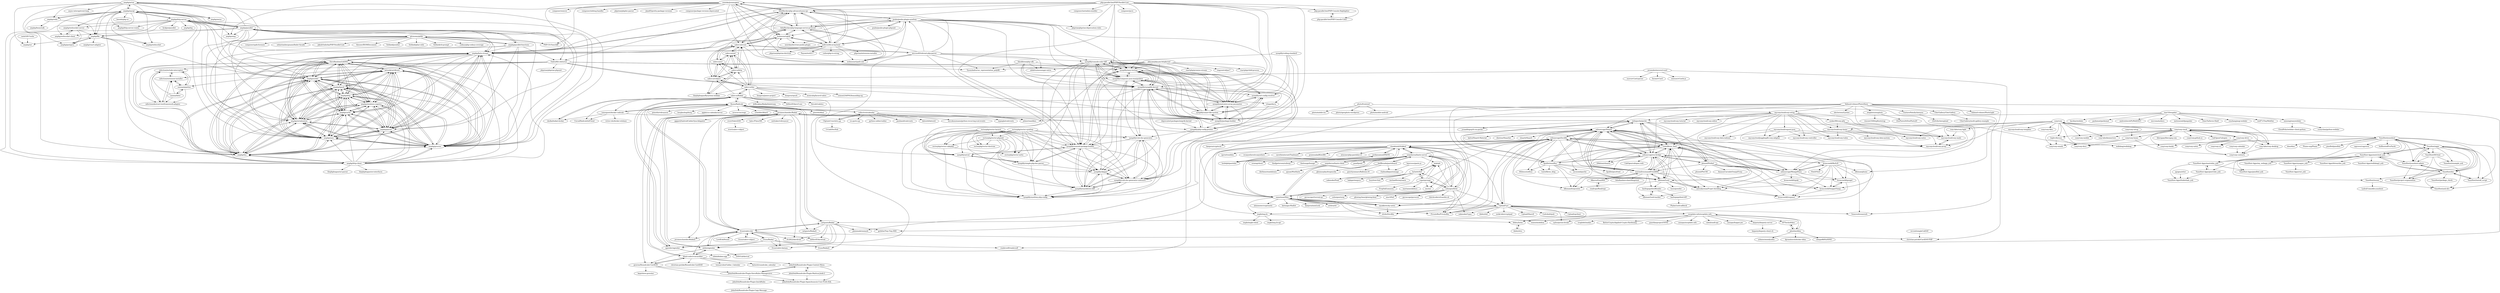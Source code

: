 digraph G {
"cweiske/jsonmapper" -> "felixfbecker/php-advanced-json-rpc"
"cweiske/jsonmapper" -> "felixfbecker/php-language-server-protocol"
"cweiske/jsonmapper" -> "nullivex/lib-array2xml"
"cweiske/jsonmapper" -> "amphp/byte-stream"
"cweiske/jsonmapper" -> "webmozart/path-util" ["e"=1]
"cweiske/jsonmapper" -> "composer/xdebug-handler" ["e"=1]
"cweiske/jsonmapper" -> "phpstan/phpdoc-parser" ["e"=1]
"cweiske/jsonmapper" -> "sabre-io/event"
"cweiske/jsonmapper" -> "Jean85/pretty-package-versions" ["e"=1]
"cweiske/jsonmapper" -> "webmozart/glob"
"cweiske/jsonmapper" -> "amphp/amp" ["e"=1]
"cweiske/jsonmapper" -> "composer/package-versions-deprecated" ["e"=1]
"cweiske/jsonmapper" -> "PHP-CS-Fixer/diff" ["e"=1]
"cweiske/jsonmapper" -> "composer/semver" ["e"=1]
"cweiske/jsonmapper" -> "phpstan/phpstan-doctrine" ["e"=1]
"ptpb/pb" -> "lachs0r/0x0"
"C4ptainCrunch/ics.py" -> "collective/icalendar"
"C4ptainCrunch/ics.py" -> "UrLab/DocHub"
"collective/icalendar" -> "C4ptainCrunch/ics.py"
"collective/icalendar" -> "irgangla/icalevents"
"collective/icalendar" -> "ics-py/ics-py"
"collective/icalendar" -> "python-caldav/caldav" ["e"=1]
"collective/icalendar" -> "Kozea/Radicale"
"collective/icalendar" -> "jazzband/icalevents"
"collective/icalendar" -> "dateutil/dateutil" ["e"=1]
"collective/icalendar" -> "niccokunzmann/python-recurring-ical-events"
"seejohnrun/haste-server" -> "seejohnrun/haste-client"
"seejohnrun/haste-server" -> "claudehohl/Stikked"
"seejohnrun/haste-server" -> "PrivateBin/PrivateBin" ["e"=1]
"seejohnrun/haste-server" -> "sametmax/0bin"
"seejohnrun/haste-server" -> "thedjpetersen/subway" ["e"=1]
"seejohnrun/haste-server" -> "JoelBesada/pasteboard"
"seejohnrun/haste-server" -> "thelounge/lounge" ["e"=1]
"seejohnrun/haste-server" -> "sebsauvage/ZeroBin"
"seejohnrun/haste-server" -> "solusipse/fiche"
"seejohnrun/haste-server" -> "Upload/Up1"
"seejohnrun/haste-server" -> "znc/znc" ["e"=1]
"seejohnrun/haste-server" -> "ptpb/pb"
"seejohnrun/haste-server" -> "pomf/pomf" ["e"=1]
"seejohnrun/haste-server" -> "sayakb/sticky-notes"
"seejohnrun/haste-server" -> "erming/shout" ["e"=1]
"inthepoche/poche" -> "sebsauvage/Shaarli"
"inthepoche/poche" -> "tontof/kriss_feed"
"inthepoche/poche" -> "sebsauvage/rss-bridge"
"inthepoche/poche" -> "marienfressinaud/FreshRSS"
"inthepoche/poche" -> "ldleman/Leed"
"inthepoche/poche" -> "jeromeschneider/Baikal"
"inthepoche/poche" -> "fguillot/miniflux"
"inthepoche/poche" -> "jcsaaddupuy/tt-rss-poche"
"inthepoche/poche" -> "sebsauvage/MinigalNano"
"mitsukarenai/Projet-Autoblog" -> "broncowdd/respawn"
"mycozycloud/cozy-setup" -> "mycozycloud/cozy-home"
"mycozycloud/cozy-setup" -> "mycozycloud/cozy-mails"
"mycozycloud/cozy-setup" -> "mycozycloud/cozy-proxy"
"mycozycloud/cozy-setup" -> "seeker89/cozy-pfm"
"mycozycloud/cozy-setup" -> "mycozycloud/cozy-notes"
"mycozycloud/cozy-setup" -> "tontof/kriss_feed"
"mycozycloud/cozy-setup" -> "mycozycloud/jugglingdb-cozy-adapter"
"mycozycloud/cozy-setup" -> "mycozycloud/cozy-todos"
"mycozycloud/cozy-setup" -> "inthepoche/poche"
"mycozycloud/cozy-setup" -> "mycozycloud/request-json"
"mycozycloud/cozy-setup" -> "ldleman/Leed"
"mycozycloud/cozy-setup" -> "mycozycloud/cozy-data-indexer"
"mycozycloud/cozy-setup" -> "mycozycloud/cozy-tutorial"
"mycozycloud/cozy-setup" -> "mycozycloud/cozy-controller"
"mycozycloud/cozy-setup" -> "mycozycloud/cozy-editor"
"sebsauvage/Shaarli" -> "tontof/kriss_feed"
"sebsauvage/Shaarli" -> "sebsauvage/rss-bridge"
"sebsauvage/Shaarli" -> "shaarli/Shaarli" ["e"=1]
"sebsauvage/Shaarli" -> "ldleman/Leed"
"sebsauvage/Shaarli" -> "sebsauvage/ZeroBin"
"sebsauvage/Shaarli" -> "marienfressinaud/FreshRSS"
"sebsauvage/Shaarli" -> "kalvn/Shaarli-Material" ["e"=1]
"sebsauvage/Shaarli" -> "mitsukarenai/Projet-Autoblog"
"sebsauvage/Shaarli" -> "inthepoche/poche"
"sebsauvage/Shaarli" -> "sebsauvage/MinigalNano"
"sebsauvage/Shaarli" -> "ldleman/dropcenter"
"sebsauvage/Shaarli" -> "broncowdd/SnippetVamp"
"sebsauvage/Shaarli" -> "pluxml/PluXml"
"sebsauvage/Shaarli" -> "dimtion/Shaarlier" ["e"=1]
"sebsauvage/Shaarli" -> "fguillot/miniflux"
"sebsauvage/ZeroBin" -> "sebsauvage/Shaarli"
"sebsauvage/ZeroBin" -> "sametmax/0bin"
"sebsauvage/ZeroBin" -> "elrido/ZeroBin"
"sebsauvage/ZeroBin" -> "PrivateBin/PrivateBin" ["e"=1]
"sebsauvage/ZeroBin" -> "tontof/kriss_feed"
"sebsauvage/ZeroBin" -> "sebsauvage/rss-bridge"
"sebsauvage/ZeroBin" -> "Upload/Up1"
"sebsauvage/ZeroBin" -> "ldleman/Leed"
"sebsauvage/ZeroBin" -> "sebsauvage/MinigalNano"
"sebsauvage/ZeroBin" -> "imgbi/img.bi"
"sebsauvage/ZeroBin" -> "SSilence/selfoss" ["e"=1]
"sebsauvage/ZeroBin" -> "marienfressinaud/FreshRSS"
"sebsauvage/ZeroBin" -> "claudehohl/Stikked"
"sebsauvage/ZeroBin" -> "ldidry/lutim"
"sebsauvage/ZeroBin" -> "kaepora/cryptocat" ["e"=1]
"sebsauvage/rss-bridge" -> "sebsauvage/Shaarli"
"sebsauvage/rss-bridge" -> "tontof/kriss_feed"
"sebsauvage/rss-bridge" -> "marienfressinaud/FreshRSS"
"sebsauvage/rss-bridge" -> "ldleman/Leed"
"sebsauvage/rss-bridge" -> "mitsukarenai/Projet-Autoblog"
"sebsauvage/rss-bridge" -> "sebsauvage/ZeroBin"
"sebsauvage/rss-bridge" -> "pluxml/PluXml"
"sebsauvage/rss-bridge" -> "inthepoche/poche"
"sebsauvage/rss-bridge" -> "ldleman/dropcenter"
"sebsauvage/rss-bridge" -> "fguillot/picoFeed" ["e"=1]
"sebsauvage/rss-bridge" -> "broncowdd/BoZoN"
"sebsauvage/rss-bridge" -> "sebsauvage/MinigalNano"
"sebsauvage/rss-bridge" -> "DMeloni/shaarlo"
"sebsauvage/rss-bridge" -> "CaliOpen/caliopen.web" ["e"=1]
"sebsauvage/rss-bridge" -> "fguillot/miniflux"
"tontof/kriss_feed" -> "sebsauvage/Shaarli"
"tontof/kriss_feed" -> "ldleman/Leed"
"tontof/kriss_feed" -> "tontof/kriss_blog"
"tontof/kriss_feed" -> "sebsauvage/rss-bridge"
"tontof/kriss_feed" -> "marienfressinaud/FreshRSS"
"tontof/kriss_feed" -> "mitsukarenai/Projet-Autoblog"
"tontof/kriss_feed" -> "sebsauvage/MinigalNano"
"tontof/kriss_feed" -> "ldleman/dropcenter"
"tontof/kriss_feed" -> "inthepoche/poche"
"tontof/kriss_feed" -> "sebsauvage/ZeroBin"
"tontof/kriss_feed" -> "pluxml/PluXml"
"tontof/kriss_feed" -> "broncowdd/respawn"
"tontof/kriss_feed" -> "broncowdd/googol"
"tontof/kriss_feed" -> "DMeloni/shaarlo"
"tontof/kriss_feed" -> "nicosomb/poche"
"jeroendesloovere/vcard" -> "nuovo/vCard-parser"
"jeroendesloovere/vcard" -> "sabre-io/vobject"
"jeroendesloovere/vcard" -> "christian-putzke/CardDAV-PHP"
"jeroendesloovere/vcard" -> "facine/vCard"
"jeroendesloovere/vcard" -> "enesser/vCards-js"
"netgusto/Baikal" -> "fruux/sabre-dav"
"netgusto/Baikal" -> "adobo/agendav"
"netgusto/Baikal" -> "fruux/Baikal2"
"netgusto/Baikal" -> "netgusto/Baikal2"
"netgusto/Baikal" -> "fruux/sabre-katana"
"netgusto/Baikal" -> "bitfireAT/davdroid" ["e"=1]
"netgusto/Baikal" -> "Kozea/Radicale"
"netgusto/Baikal" -> "rfc2822/davdroid" ["e"=1]
"netgusto/Baikal" -> "plainmade/unmark" ["e"=1]
"netgusto/Baikal" -> "gothfox/Tiny-Tiny-RSS" ["e"=1]
"Kozea/Radicale" -> "sabre-io/Baikal"
"Kozea/Radicale" -> "tomsquest/docker-radicale"
"Kozea/Radicale" -> "jeromeschneider/Baikal"
"Kozea/Radicale" -> "pimutils/khal" ["e"=1]
"Kozea/Radicale" -> "jelmer/xandikos"
"Kozea/Radicale" -> "pimutils/vdirsyncer" ["e"=1]
"Kozea/Radicale" -> "netgusto/Baikal"
"Kozea/Radicale" -> "collective/icalendar"
"Kozea/Radicale" -> "borgbackup/borg" ["e"=1]
"Kozea/Radicale" -> "apple/ccs-calendarserver" ["e"=1]
"Kozea/Radicale" -> "fruux/sabre-dav"
"Kozea/Radicale" -> "wallabag/wallabag" ["e"=1]
"Kozea/Radicale" -> "inverse-inc/sogo" ["e"=1]
"Kozea/Radicale" -> "agendav/agendav"
"Kozea/Radicale" -> "scheibler/khard" ["e"=1]
"YunoHost/yunohost" -> "YunoHost/apps"
"YunoHost/yunohost" -> "YunoHost-Apps/nextcloud_ynh"
"YunoHost/yunohost" -> "YunoHost/yunohost-admin"
"YunoHost/yunohost" -> "YunoHost/doc"
"YunoHost/yunohost" -> "YunoHost/issues"
"YunoHost/yunohost" -> "YunoHost/SSOwat"
"YunoHost/yunohost" -> "Plume-org/Plume" ["e"=1]
"YunoHost/yunohost" -> "YunoHost-Apps/mastodon_ynh"
"YunoHost/yunohost" -> "pixelfed/pixelfed" ["e"=1]
"YunoHost/yunohost" -> "YunoHost/install_script"
"YunoHost/yunohost" -> "wallabag/wallabag" ["e"=1]
"YunoHost/yunohost" -> "cozy/cozy-stack"
"YunoHost/yunohost" -> "caprover/caprover" ["e"=1]
"YunoHost/yunohost" -> "SelfhostedPro/Yacht" ["e"=1]
"YunoHost/yunohost" -> "dino/dino" ["e"=1]
"cozy/cozy-home" -> "cozy/cozy-contacts"
"cozy/cozy-home" -> "cozy/cozy-docs"
"cozy/cozy-home" -> "cozy/cozy-emails"
"jeromeschneider/Baikal" -> "adobo/agendav"
"jeromeschneider/Baikal" -> "graviox/Roundcube-CardDAV"
"jeromeschneider/Baikal" -> "rfc2822/davdroid" ["e"=1]
"jeromeschneider/Baikal" -> "blind-coder/rcmcarddav"
"jeromeschneider/Baikal" -> "fruux/sabre-dav"
"jeromeschneider/Baikal" -> "inthepoche/poche"
"jeromeschneider/Baikal" -> "Kozea/Radicale"
"jeromeschneider/Baikal" -> "sebsauvage/Shaarli"
"jeromeschneider/Baikal" -> "jeromeschneider/Baikal2"
"jeromeschneider/Baikal" -> "marienfressinaud/FreshRSS"
"jeromeschneider/Baikal" -> "evert/SabreDAV"
"jeromeschneider/Baikal" -> "balu-/FSyncMS" ["e"=1]
"jeromeschneider/Baikal" -> "netgusto/Baikal2"
"jeromeschneider/Baikal" -> "untitaker/vdirsyncer" ["e"=1]
"jeromeschneider/Baikal" -> "gggard/AndroidCaldavSyncAdapater" ["e"=1]
"Alkarex/EasyRSS" -> "marienfressinaud/FreshRSS"
"Alkarex/EasyRSS" -> "readrops/Readrops"
"felixfbecker/php-advanced-json-rpc" -> "felixfbecker/php-language-server-protocol"
"felixfbecker/php-advanced-json-rpc" -> "amphp/byte-stream"
"felixfbecker/php-advanced-json-rpc" -> "nullivex/lib-array2xml"
"felixfbecker/php-advanced-json-rpc" -> "webmozart/path-util" ["e"=1]
"felixfbecker/php-advanced-json-rpc" -> "webmozart/glob"
"felixfbecker/php-advanced-json-rpc" -> "cweiske/jsonmapper"
"felixfbecker/php-advanced-json-rpc" -> "sabre-io/event"
"felixfbecker/php-advanced-json-rpc" -> "psalm/psalm-plugin-symfony"
"mar10/wsgidav" -> "wolf71/TinyWebDav"
"mar10/wsgidav" -> "amnong/easywebdav"
"mar10/wsgidav" -> "hacdias/webdav" ["e"=1]
"mar10/wsgidav" -> "parkomat/parkomat" ["e"=1]
"mar10/wsgidav" -> "andrewleech/PyWebDAV3"
"mar10/wsgidav" -> "micromata/dave"
"mar10/wsgidav" -> "meteozond/djangodav"
"mar10/wsgidav" -> "OmerYa/Invisi-Shell" ["e"=1]
"mar10/wsgidav" -> "rexzhang/asgi-webdav"
"mar10/wsgidav" -> "jelmer/xandikos"
"cozy/cozy-stack" -> "cozy/cozy-drive"
"cozy/cozy-stack" -> "cozy/cozy"
"cozy/cozy-stack" -> "cozy/cozy-ui"
"cozy/cozy-stack" -> "cozy-labs/cozy-desktop"
"cozy/cozy-stack" -> "bnjbvr/kresus"
"cozy/cozy-stack" -> "cozy/cozy-contacts"
"cozy/cozy-stack" -> "cozy/cozy.github.io"
"cozy/cozy-stack" -> "CaliOpen/Caliopen"
"cozy/cozy-stack" -> "cozy/cozy-home"
"cozy/cozy-stack" -> "YunoHost/yunohost"
"cozy/cozy-stack" -> "cozy/cozy-mobile"
"cozy/cozy-stack" -> "cozy/cozy-banks"
"cozy/cozy-stack" -> "liberapay/liberapay.com" ["e"=1]
"cozy/cozy-stack" -> "cozy/cozy-docs"
"cozy/cozy-stack" -> "cozy-labs/konnectors"
"rupa/sprunge" -> "solusipse/fiche"
"rupa/sprunge" -> "lachs0r/0x0"
"rupa/sprunge" -> "martanne/abduco" ["e"=1]
"rupa/sprunge" -> "ptpb/pb"
"rupa/sprunge" -> "znc/znc" ["e"=1]
"rupa/sprunge" -> "sebsauvage/ZeroBin"
"rupa/sprunge" -> "ProgVal/Limnoria" ["e"=1]
"seejohnrun/haste-client" -> "seejohnrun/haste-server"
"seejohnrun/haste-client" -> "diethnis/standalones"
"seejohnrun/haste-client" -> "ajryan/WinHaste"
"fruux/Baikal" -> "fruux/Baikal2"
"fruux/Baikal" -> "fruux/sabre-dav"
"fruux/Baikal" -> "fruux/sabre-katana"
"fruux/Baikal" -> "readerself/readerself" ["e"=1]
"fruux/Baikal" -> "adobo/agendav"
"fruux/Baikal" -> "agendav/agendav"
"adobo/agendav" -> "jeromeschneider/Baikal"
"adobo/agendav" -> "graviox/Roundcube-CardDAV"
"adobo/agendav" -> "DAViCal/davical"
"adobo/agendav" -> "fruux/sabre-dav"
"adobo/agendav" -> "blind-coder/rcmcarddav"
"cozy/cozy-setup" -> "cozy/cozy-home"
"YunoHost/doc" -> "YunoHost/yunohost-admin"
"YunoHost/doc" -> "YunoHost/install_script"
"YunoHost/doc" -> "YunoHost/apps"
"YunoHost/doc" -> "YunoHost/project-organization"
"YunoHost/doc" -> "YunoHost-Apps/nextcloud_ynh"
"YunoHost/doc" -> "YunoHost/package_check"
"YunoHost/doc" -> "YunoHost/ynh-dev"
"YunoHost/doc" -> "YunoHost/issues"
"Upload/Up1" -> "Upload/upclient"
"Upload/Up1" -> "sebsauvage/ZeroBin"
"Upload/Up1" -> "imgbi/img.bi"
"Upload/Up1" -> "ldidry/lutim"
"Upload/Up1" -> "elrido/ZeroBin"
"Upload/Up1" -> "sametmax/0bin"
"Upload/Up1" -> "Sonerezh/sonerezh" ["e"=1]
"Upload/Up1" -> "ldidry/lufi" ["e"=1]
"Upload/Up1" -> "nokonoko/Uguu" ["e"=1]
"Upload/Up1" -> "nylira/prism-break" ["e"=1]
"Upload/Up1" -> "xwiki-labs/cryptpad" ["e"=1]
"Upload/Up1" -> "Upload/ShareX"
"Upload/Up1" -> "PrivateBin/PrivateBin" ["e"=1]
"Upload/Up1" -> "nsupdate-info/nsupdate.info"
"Upload/Up1" -> "Cydrobolt/polr" ["e"=1]
"solusipse/fiche" -> "rupa/sprunge"
"solusipse/fiche" -> "seejohnrun/haste-server"
"solusipse/fiche" -> "ptpb/pb"
"solusipse/fiche" -> "claudehohl/Stikked"
"solusipse/fiche" -> "PrivateBin/PrivateBin" ["e"=1]
"solusipse/fiche" -> "sametmax/0bin"
"solusipse/fiche" -> "pyroscope/rtorrent-ps" ["e"=1]
"solusipse/fiche" -> "solusipse/ureq" ["e"=1]
"solusipse/fiche" -> "glowing-bear/glowing-bear" ["e"=1]
"solusipse/fiche" -> "mia-0/0x0" ["e"=1]
"solusipse/fiche" -> "lachs0r/0x0"
"solusipse/fiche" -> "nokonoko/Uguu" ["e"=1]
"solusipse/fiche" -> "pyroscope/pyrocore" ["e"=1]
"solusipse/fiche" -> "Upload/Up1"
"solusipse/fiche" -> "dutchcoders/transfer.sh" ["e"=1]
"nsupdate-info/nsupdate.info" -> "asmaps/hopper.pw"
"nsupdate-info/nsupdate.info" -> "SFTtech/sftdyn"
"nsupdate-info/nsupdate.info" -> "pboehm/ddns"
"nsupdate-info/nsupdate.info" -> "Upload/Up1"
"nsupdate-info/nsupdate.info" -> "nylira/prism-break" ["e"=1]
"nsupdate-info/nsupdate.info" -> "troglobit/inadyn" ["e"=1]
"nsupdate-info/nsupdate.info" -> "BetterCrypto/Applied-Crypto-Hardening" ["e"=1]
"nsupdate-info/nsupdate.info" -> "bepasty/bepasty-server"
"nsupdate-info/nsupdate.info" -> "guardianproject/OSTel" ["e"=1]
"nsupdate-info/nsupdate.info" -> "asmaps/nsupdate.info"
"nsupdate-info/nsupdate.info" -> "tonioo/modoboa" ["e"=1]
"nsupdate-info/nsupdate.info" -> "netgusto/Baikal"
"nsupdate-info/nsupdate.info" -> "calmh/unifi-api" ["e"=1]
"lachs0r/0x0" -> "ptpb/pb"
"lachs0r/0x0" -> "nokonoko/Pomf" ["e"=1]
"lachs0r/0x0" -> "michaelforney/oasis" ["e"=1]
"lachs0r/0x0" -> "rupa/sprunge"
"lachs0r/0x0" -> "bakape/meguca" ["e"=1]
"lachs0r/0x0" -> "lucy/tewi-font" ["e"=1]
"broncowdd/SnippetVamp" -> "broncowdd/respawn"
"broncowdd/SnippetVamp" -> "broncowdd/googol"
"zenphoto/zenphoto" -> "ZenPhoto20/ZenPhoto20"
"zenphoto/zenphoto" -> "vincent3569/zpBootstrap"
"ldidry/lstu" -> "ldidry/lutim"
"ldidry/lutim" -> "ldidry/lstu"
"sabre-io/Baikal" -> "sabre-io/dav"
"sabre-io/Baikal" -> "ckulka/baikal-docker"
"sabre-io/Baikal" -> "Kozea/Radicale"
"sabre-io/Baikal" -> "agendav/agendav"
"sabre-io/Baikal" -> "tchapi/davis"
"sabre-io/Baikal" -> "JsBergbau/BaikalAnleitung"
"sabre-io/Baikal" -> "tomsquest/docker-radicale"
"sabre-io/Baikal" -> "bitfireAT/davx5-ose" ["e"=1]
"sabre-io/Baikal" -> "sabre-io/vobject"
"sabre-io/Baikal" -> "Unrud/RadicaleInfCloud"
"sabre-io/Baikal" -> "Kovah/LinkAce" ["e"=1]
"sametmax/0bin" -> "sebsauvage/ZeroBin"
"sametmax/0bin" -> "claudehohl/Stikked"
"sametmax/0bin" -> "seejohnrun/haste-server"
"sametmax/0bin" -> "Upload/Up1"
"sametmax/0bin" -> "PrivateBin/PrivateBin" ["e"=1]
"sametmax/0bin" -> "elrido/ZeroBin"
"sametmax/0bin" -> "ptpb/pb"
"sametmax/0bin" -> "alainmeier/cryptonote"
"sametmax/0bin" -> "imgbi/img.bi"
"sametmax/0bin" -> "sayakb/sticky-notes"
"sametmax/0bin" -> "tonioo/modoboa" ["e"=1]
"sametmax/0bin" -> "katmagic/Shallot" ["e"=1]
"sametmax/0bin" -> "sebsauvage/Shaarli"
"sametmax/0bin" -> "kaepora/miniLock" ["e"=1]
"sametmax/0bin" -> "arlolra/otr" ["e"=1]
"amphp/http-server" -> "amphp/http-client"
"amphp/http-server" -> "amphp/socket"
"amphp/http-server" -> "amphp/mysql"
"amphp/http-server" -> "amphp/websocket-server"
"amphp/http-server" -> "amphp/parallel"
"amphp/http-server" -> "amphp/amp" ["e"=1]
"amphp/http-server" -> "amphp/http-server-router"
"amphp/http-server" -> "amphp/file"
"amphp/http-server" -> "amphp/websocket-client"
"amphp/http-server" -> "amphp/dns"
"amphp/http-server" -> "amphp/process"
"amphp/http-server" -> "krakjoe/parallel" ["e"=1]
"amphp/http-server" -> "amphp/sync"
"amphp/http-server" -> "amphp/byte-stream"
"amphp/http-server" -> "amphp/log"
"fruux/sabre-dav" -> "fruux/sabre-vobject"
"fruux/sabre-dav" -> "netgusto/Baikal"
"fruux/sabre-dav" -> "jeromeschneider/Baikal"
"fruux/sabre-dav" -> "fruux/Baikal"
"fruux/sabre-dav" -> "adobo/agendav"
"fruux/sabre-dav" -> "fruux/sabre-katana"
"fruux/sabre-dav" -> "rfc2822/davdroid" ["e"=1]
"fruux/sabre-dav" -> "blind-coder/rcmcarddav"
"fruux/sabre-dav" -> "christian-putzke/CardDAV-PHP"
"fruux/sabre-dav" -> "Kozea/Radicale"
"fruux/sabre-dav" -> "bitfireAT/davdroid" ["e"=1]
"fruux/sabre-dav" -> "jeromeschneider/Baikal2"
"fruux/sabre-dav" -> "LordEidi/fennel" ["e"=1]
"amphp/parallel" -> "amphp/parallel-functions"
"amphp/parallel" -> "amphp/process"
"amphp/parallel" -> "amphp/sync"
"amphp/parallel" -> "amphp/parser"
"amphp/parallel" -> "amphp/byte-stream"
"amphp/parallel" -> "amphp/mysql"
"amphp/parallel" -> "amphp/serialization"
"amphp/parallel" -> "amphp/amp" ["e"=1]
"amphp/parallel" -> "amphp/file"
"amphp/parallel" -> "amphp/http-server"
"amphp/parallel" -> "amphp/http-client"
"amphp/parallel" -> "OndraM/ci-detector"
"amphp/parallel" -> "amphp/socket"
"amphp/parallel" -> "amphp/artax"
"amphp/parallel" -> "gitonomy/gitlib"
"pboehm/ddns" -> "SFTtech/sftdyn"
"pboehm/ddns" -> "dprandzioch/docker-ddns" ["e"=1]
"pboehm/ddns" -> "nsupdate-info/nsupdate.info"
"pboehm/ddns" -> "olimpo88/PyDDNS"
"pboehm/ddns" -> "arkanis/minidyndns"
"JoelBesada/pasteboard" -> "seejohnrun/haste-server"
"JoelBesada/pasteboard" -> "glenmurphy/dropmocks"
"JoelBesada/pasteboard" -> "vladmalik/pasteimage"
"JoelBesada/pasteboard" -> "gravityonmars/Balloons.IO" ["e"=1]
"tchapi/davis" -> "nibdo/bloben-app"
"claudehohl/Stikked" -> "sayakb/sticky-notes"
"claudehohl/Stikked" -> "seejohnrun/haste-server"
"claudehohl/Stikked" -> "jordansamuel/PASTE"
"claudehohl/Stikked" -> "sebsauvage/ZeroBin"
"claudehohl/Stikked" -> "atmoner/php-pastebin-v3"
"claudehohl/Stikked" -> "sametmax/0bin"
"claudehohl/Stikked" -> "PrivateBin/PrivateBin" ["e"=1]
"claudehohl/Stikked" -> "igorw/trashbin"
"claudehohl/Stikked" -> "ircanywhere/ircanywhere" ["e"=1]
"claudehohl/Stikked" -> "lordelph/pastebin"
"claudehohl/Stikked" -> "solusipse/fiche"
"claudehohl/Stikked" -> "gothfox/Tiny-Tiny-RSS" ["e"=1]
"claudehohl/Stikked" -> "savetheinternet/Tinyboard" ["e"=1]
"claudehohl/Stikked" -> "prawnsalad/KiwiIRC" ["e"=1]
"claudehohl/Stikked" -> "nokonoko/Pomf" ["e"=1]
"sayakb/sticky-notes" -> "claudehohl/Stikked"
"sayakb/sticky-notes" -> "elrido/ZeroBin"
"apognu/otter" -> "YunoHost-Apps/funkwhale_ynh"
"GustavePate/lycheesync" -> "r0x0r/lycheeupload"
"evert/SabreDAV" -> "evert/sabre-vobject"
"agendav/agendav" -> "nibdo/bloben-app"
"agendav/agendav" -> "sabre-io/Baikal"
"pluxml/PluXml" -> "pluxml/PluCSS"
"pluxml/PluXml" -> "broncowdd/googol"
"pluxml/PluXml" -> "tontof/kriss_feed"
"pluxml/PluXml" -> "broncowdd/respawn"
"pluxml/PluXml" -> "marienfressinaud/FreshRSS"
"pluxml/PluXml" -> "sebsauvage/Shaarli"
"pluxml/PluXml" -> "sebsauvage/MinigalNano"
"pluxml/PluXml" -> "broncowdd/SnippetVamp"
"pluxml/PluXml" -> "sebsauvage/rss-bridge"
"pluxml/PluXml" -> "AmauryCarrade/OranjeProxy" ["e"=1]
"amphp/byte-stream" -> "felixfbecker/php-language-server-protocol"
"amphp/byte-stream" -> "felixfbecker/php-advanced-json-rpc"
"amphp/byte-stream" -> "amphp/parser"
"amphp/byte-stream" -> "nullivex/lib-array2xml"
"amphp/byte-stream" -> "amphp/sync"
"amphp/byte-stream" -> "amphp/process"
"amphp/byte-stream" -> "amphp/serialization"
"amphp/byte-stream" -> "amphp/cache"
"amphp/byte-stream" -> "amphp/dns"
"amphp/byte-stream" -> "amphp/windows-registry"
"amphp/byte-stream" -> "amphp/http"
"amphp/byte-stream" -> "amphp/socket"
"amphp/byte-stream" -> "amphp/hpack"
"amphp/byte-stream" -> "kelunik/certificate"
"amphp/byte-stream" -> "DaveRandom/LibDNS"
"amphp/file" -> "amphp/uri"
"amphp/file" -> "amphp/websocket"
"amphp/file" -> "amphp/dns"
"amphp/file" -> "amphp/react-adapter"
"amphp/file" -> "amphp/postgres"
"amphp/file" -> "amphp/socket"
"amphp/http-client" -> "amphp/cache"
"amphp/http-client" -> "amphp/hpack"
"amphp/http-client" -> "amphp/http"
"amphp/http-client" -> "amphp/dns"
"amphp/http-client" -> "amphp/windows-registry"
"amphp/http-client" -> "amphp/sync"
"amphp/http-client" -> "kelunik/certificate"
"amphp/http-client" -> "amphp/socket"
"amphp/http-client" -> "amphp/serialization"
"amphp/http-client" -> "amphp/parser"
"amphp/http-client" -> "amphp/process"
"amphp/http-client" -> "DaveRandom/LibDNS"
"amphp/http-client" -> "amphp/byte-stream"
"amphp/http-client" -> "thephpleague/uri-parser" ["e"=1]
"amphp/http-client" -> "thephpleague/uri-interfaces" ["e"=1]
"amphp/mysql" -> "amphp/file"
"amphp/mysql" -> "amphp/redis"
"amphp/mysql" -> "amphp/parallel"
"amphp/mysql" -> "amphp/socket"
"amphp/mysql" -> "amphp/artax"
"amphp/mysql" -> "amphp/http-server"
"amphp/mysql" -> "amphp/process"
"amphp/mysql" -> "amphp/aerys" ["e"=1]
"amphp/mysql" -> "amphp/dns"
"amphp/mysql" -> "bwoebi/php-uv" ["e"=1]
"amphp/mysql" -> "amphp/websocket"
"amphp/mysql" -> "amphp/postgres"
"amphp/mysql" -> "amphp/websocket-server"
"amphp/mysql" -> "amphp/http-server-router"
"amphp/mysql" -> "amphp/websocket-client"
"amphp/redis" -> "amphp/file"
"amphp/redis" -> "amphp/beanstalk"
"amphp/redis" -> "amphp/mysql"
"amphp/socket" -> "amphp/cache"
"amphp/socket" -> "amphp/windows-registry"
"amphp/socket" -> "amphp/dns"
"amphp/socket" -> "amphp/http"
"amphp/socket" -> "amphp/hpack"
"amphp/socket" -> "amphp/parser"
"amphp/socket" -> "kelunik/certificate"
"amphp/socket" -> "amphp/sync"
"amphp/socket" -> "amphp/serialization"
"amphp/socket" -> "DaveRandom/LibDNS"
"amphp/socket" -> "amphp/process"
"amphp/socket" -> "amphp/http-client"
"amphp/socket" -> "amphp/byte-stream"
"amphp/sync" -> "amphp/parser"
"amphp/sync" -> "amphp/serialization"
"amphp/sync" -> "amphp/process"
"amphp/sync" -> "amphp/cache"
"amphp/sync" -> "amphp/windows-registry"
"amphp/sync" -> "kelunik/certificate"
"amphp/sync" -> "amphp/http"
"amphp/sync" -> "amphp/dns"
"amphp/sync" -> "amphp/hpack"
"amphp/sync" -> "amphp/socket"
"amphp/sync" -> "DaveRandom/LibDNS"
"amphp/sync" -> "amphp/byte-stream"
"amphp/websocket-client" -> "amphp/websocket-server"
"amphp/websocket-server" -> "amphp/file"
"amphp/websocket-server" -> "amphp/postgres"
"amphp/websocket-server" -> "amphp/websocket-client"
"tomsquest/docker-radicale" -> "Kozea/Radicale"
"tomsquest/docker-radicale" -> "jelmer/xandikos"
"tomsquest/docker-radicale" -> "ckulka/baikal-docker"
"tomsquest/docker-radicale" -> "Unrud/RadicaleInfCloud"
"tomsquest/docker-radicale" -> "victor-rds/docker-etebase" ["e"=1]
"YunoHost/install_script" -> "YunoHost/doc"
"sabre-io/dav" -> "sabre-io/vobject"
"sabre-io/dav" -> "sabre-io/http"
"sabre-io/dav" -> "sabre-io/event"
"sabre-io/dav" -> "sabre-io/uri"
"sabre-io/dav" -> "sabre-io/xml"
"sabre-io/dav" -> "sabre-io/Baikal"
"sabre-io/dav" -> "thephpleague/flysystem-webdav"
"sabre-io/dav" -> "monicahq/laravel-sabre"
"sabre-io/dav" -> "agendav/agendav"
"sabre-io/dav" -> "LemonLDAPNG/lemonldap-ng" ["e"=1]
"sabre-io/dav" -> "linagora/james-project" ["e"=1]
"sabre-io/dav" -> "tchapi/davis"
"sabre-io/dav" -> "linagora/opush" ["e"=1]
"thibaud-rohmer/PhotoShow" -> "UberGallery/UberGallery"
"thibaud-rohmer/PhotoShow" -> "sebsauvage/MinigalNano"
"thibaud-rohmer/PhotoShow" -> "sebsauvage/rss-bridge"
"thibaud-rohmer/PhotoShow" -> "fguillot/miniflux"
"thibaud-rohmer/PhotoShow" -> "thibaud-rohmer/PhotoLight"
"thibaud-rohmer/PhotoShow" -> "electerious/Lychee" ["e"=1]
"thibaud-rohmer/PhotoShow" -> "sebsauvage/Shaarli"
"thibaud-rohmer/PhotoShow" -> "zenphoto/zenphoto"
"thibaud-rohmer/PhotoShow" -> "Sonerezh/sonerezh" ["e"=1]
"thibaud-rohmer/PhotoShow" -> "readerself/readerself" ["e"=1]
"thibaud-rohmer/PhotoShow" -> "ldleman/plume"
"thibaud-rohmer/PhotoShow" -> "sayakb/sticky-notes"
"thibaud-rohmer/PhotoShow" -> "GustavePate/lycheesync"
"thibaud-rohmer/PhotoShow" -> "mycozycloud/cozy-setup"
"thibaud-rohmer/PhotoShow" -> "plainmade/unmark" ["e"=1]
"YunoHost/apps" -> "YunoHost/yunohost-admin"
"YunoHost/apps" -> "YunoHost/doc"
"YunoHost/apps" -> "YunoHost/project-organization"
"YunoHost/apps" -> "YunoHost-Apps/nextcloud_ynh"
"YunoHost/apps" -> "YunoHost/example_ynh"
"YunoHost/apps" -> "YunoHost/SSOwat"
"YunoHost/apps" -> "YunoHost/ynh-dev"
"YunoHost/apps" -> "YunoHost/yunohost"
"YunoHost/apps" -> "YunoHost/install_script"
"readrops/Readrops" -> "Alkarex/EasyRSS"
"gitonomy/gitlib" -> "Seldaek/jsonlint" ["e"=1]
"gitonomy/gitlib" -> "Seldaek/phar-utils" ["e"=1]
"gitonomy/gitlib" -> "amphp/serialization"
"gitonomy/gitlib" -> "Seldaek/cli-prompt" ["e"=1]
"gitonomy/gitlib" -> "amphp/parallel-functions"
"gitonomy/gitlib" -> "amphp/parser"
"gitonomy/gitlib" -> "codacy/php-codacy-coverage" ["e"=1]
"gitonomy/gitlib" -> "composer/spdx-licenses" ["e"=1]
"gitonomy/gitlib" -> "amphp/sync"
"gitonomy/gitlib" -> "PHP-CS-Fixer/diff" ["e"=1]
"gitonomy/gitlib" -> "sebastianbergmann/finder-facade" ["e"=1]
"gitonomy/gitlib" -> "amphp/byte-stream"
"gitonomy/gitlib" -> "amphp/process"
"gitonomy/gitlib" -> "JakubOnderka/PHP-Parallel-Lint" ["e"=1]
"gitonomy/gitlib" -> "theseer/fDOMDocument" ["e"=1]
"photo/frontend" -> "photo/mobile-android"
"photo/frontend" -> "photo/mobile-ios"
"photo/frontend" -> "mycozycloud/cozy-setup"
"photo/frontend" -> "photo/openphoto-wordpress"
"blackfireio/php-sdk" -> "alekitto/messenger-extra"
"blackfireio/php-sdk" -> "TysonAndre/var_representation_polyfill"
"blackfireio/php-sdk" -> "symplify/easy-testing"
"blackfireio/php-sdk" -> "symplify/composer-json-manipulator"
"blackfireio/php-sdk" -> "symplify/symplify-kernel"
"blackfireio/php-sdk" -> "symplify/console-package-builder"
"cozy/cozy-drive" -> "cozy/cozy-ui"
"cozy/cozy-drive" -> "cozy/cozy-contacts"
"cozy/cozy-drive" -> "cozy/cozy-stack"
"cozy/cozy-drive" -> "cozy-labs/cozy-desktop"
"cozy/cozy-drive" -> "cozy/cozy-banks"
"cozy/cozy-drive" -> "cozy/cozy-notes"
"fguillot/miniflux" -> "marienfressinaud/FreshRSS"
"fguillot/miniflux" -> "sebsauvage/Shaarli"
"fguillot/miniflux" -> "tontof/kriss_feed"
"fguillot/miniflux" -> "inthepoche/poche"
"fguillot/miniflux" -> "ldleman/Leed"
"fguillot/miniflux" -> "sebsauvage/rss-bridge"
"fguillot/miniflux" -> "ldleman/dropcenter"
"fguillot/miniflux" -> "fguillot/picoFeed" ["e"=1]
"fguillot/miniflux" -> "SSilence/selfoss" ["e"=1]
"fguillot/miniflux" -> "nicosomb/poche"
"fguillot/miniflux" -> "tontof/kriss_blog"
"SFTtech/sftdyn" -> "pboehm/ddns"
"felixfbecker/php-language-server-protocol" -> "felixfbecker/php-advanced-json-rpc"
"felixfbecker/php-language-server-protocol" -> "amphp/byte-stream"
"felixfbecker/php-language-server-protocol" -> "nullivex/lib-array2xml"
"felixfbecker/php-language-server-protocol" -> "webmozart/path-util" ["e"=1]
"felixfbecker/php-language-server-protocol" -> "webmozart/glob"
"felixfbecker/php-language-server-protocol" -> "psalm/psalm-plugin-symfony"
"felixfbecker/php-language-server-protocol" -> "cweiske/jsonmapper"
"nullivex/lib-array2xml" -> "felixfbecker/php-language-server-protocol"
"nullivex/lib-array2xml" -> "felixfbecker/php-advanced-json-rpc"
"nullivex/lib-array2xml" -> "amphp/byte-stream"
"nullivex/lib-array2xml" -> "webmozart/path-util" ["e"=1]
"nullivex/lib-array2xml" -> "webmozart/glob"
"nullivex/lib-array2xml" -> "coduo/php-to-string" ["e"=1]
"nullivex/lib-array2xml" -> "phpstan/extension-installer" ["e"=1]
"nullivex/lib-array2xml" -> "cweiske/jsonmapper"
"nullivex/lib-array2xml" -> "Payum/iso4217" ["e"=1]
"nullivex/lib-array2xml" -> "psalm/psalm-plugin-symfony"
"nullivex/lib-array2xml" -> "phpstan/phpstan-doctrine" ["e"=1]
"amnong/easywebdav" -> "CloudPolis/webdav-client-python"
"amnong/easywebdav" -> "scaryclam/python-webdav"
"amphp/artax" -> "amphp/file"
"amphp/artax" -> "amphp/mysql"
"amphp/artax" -> "amphp/websocket"
"amphp/artax" -> "amphp/process"
"amphp/artax" -> "amphp/uri"
"amphp/artax" -> "amphp/socket"
"amphp/artax" -> "amphp/redis"
"amphp/artax" -> "amphp/dns"
"amphp/artax" -> "DaveRandom/LibDNS"
"amphp/artax" -> "async-interop/event-loop" ["e"=1]
"amphp/artax" -> "amphp/aerys" ["e"=1]
"jordansamuel/PASTE" -> "lordelph/pastebin"
"jordansamuel/PASTE" -> "claudehohl/Stikked"
"amphp/dns" -> "amphp/cache"
"amphp/dns" -> "amphp/windows-registry"
"amphp/dns" -> "amphp/http"
"amphp/dns" -> "amphp/hpack"
"amphp/dns" -> "kelunik/certificate"
"amphp/dns" -> "amphp/parser"
"amphp/dns" -> "amphp/socket"
"amphp/dns" -> "amphp/sync"
"amphp/dns" -> "DaveRandom/LibDNS"
"amphp/dns" -> "amphp/serialization"
"amphp/dns" -> "amphp/process"
"amphp/dns" -> "amphp/byte-stream"
"amphp/dns" -> "amphp/http-client"
"blind-coder/rcmcarddav" -> "graviox/Roundcube-CardDAV"
"blind-coder/rcmcarddav" -> "christian-putzke/Roundcube-CardDAV"
"blind-coder/rcmcarddav" -> "texxasrulez/Caldav_Calendar"
"blind-coder/rcmcarddav" -> "fasterit/roundcube_calendar"
"blind-coder/rcmcarddav" -> "jeromeschneider/Baikal"
"blind-coder/rcmcarddav" -> "JohnDoh/Roundcube-Plugin-Context-Menu"
"blind-coder/rcmcarddav" -> "adobo/agendav"
"UberGallery/UberGallery" -> "UberGallery/multi-gallery-example"
"broncowdd/BoZoN" -> "sebsauvage/MinigalNano"
"broncowdd/BoZoN" -> "broncowdd/googol"
"broncowdd/BoZoN" -> "broncowdd/SnippetVamp"
"broncowdd/BoZoN" -> "ldleman/plume"
"broncowdd/BoZoN" -> "broncowdd/respawn"
"broncowdd/BoZoN" -> "FileZ/FileZ"
"broncowdd/BoZoN" -> "sebsauvage/rss-bridge"
"broncowdd/BoZoN" -> "mitsukarenai/Projet-Autoblog"
"broncowdd/BoZoN" -> "sebsauvage/Shaarli"
"broncowdd/BoZoN" -> "Sonerezh/sonerezh" ["e"=1]
"broncowdd/googol" -> "broncowdd/SnippetVamp"
"broncowdd/googol" -> "broncowdd/respawn"
"thephpleague/flysystem-webdav" -> "sabre-io/http"
"rectorphp/rector-symfony" -> "rectorphp/rector-doctrine"
"rectorphp/rector-symfony" -> "rectorphp/rector-phpunit"
"rectorphp/rector-symfony" -> "rectorphp/rector-nette"
"rectorphp/rector-symfony" -> "symplify/symfony-php-config"
"rectorphp/rector-symfony" -> "rectorphp/rector-cakephp"
"rectorphp/rector-symfony" -> "symplify/simple-php-doc-parser"
"rectorphp/rector-symfony" -> "symplify/skipper"
"rectorphp/rector-symfony" -> "symplify/rule-doc-generator-contracts"
"rectorphp/rector-symfony" -> "symplify/markdown-diff"
"rectorphp/rector-symfony" -> "symplify/astral"
"rectorphp/rector-symfony" -> "symplify/console-package-builder"
"rectorphp/rector-symfony" -> "symplify/rule-doc-generator"
"symplify/rule-doc-generator" -> "symplify/rule-doc-generator-contracts"
"symplify/rule-doc-generator" -> "symplify/skipper"
"symplify/rule-doc-generator" -> "symplify/markdown-diff"
"symplify/rule-doc-generator" -> "symplify/symfony-php-config"
"symplify/rule-doc-generator" -> "symplify/console-package-builder"
"sabre-io/xml" -> "sabre-io/uri"
"sabre-io/xml" -> "sabre-io/vobject"
"sabre-io/xml" -> "sabre-io/event"
"sabre-io/xml" -> "sabre-io/http"
"sabre-io/xml" -> "sabre-io/dav"
"fruux/sabre-vobject" -> "fruux/sabre-dav"
"YunoHost/SSOwat" -> "YunoHost/yunohost-admin"
"YunoHost/SSOwat" -> "YunoHost/ynh-dev"
"YunoHost/SSOwat" -> "YunoHost/project-organization"
"YunoHost/SSOwat" -> "YunoHost/example_ynh"
"JohnDoh/Roundcube-Plugin-Context-Menu" -> "JohnDoh/Roundcube-Plugin-Mark-as-Junk-2"
"JohnDoh/Roundcube-Plugin-Context-Menu" -> "JohnDoh/Roundcube-Plugin-SpamAssassin-User-Prefs-SQL"
"JohnDoh/Roundcube-Plugin-Context-Menu" -> "JohnDoh/Roundcube-Plugin-SieveRules-Managesieve"
"layerssss/paste.js" -> "vladmalik/pasteimage"
"php-parallel-lint/PHP-Console-Highlighter" -> "php-parallel-lint/PHP-Console-Color"
"bnjbvr/kresus" -> "cozy/cozy-docs"
"bnjbvr/kresus" -> "cozy/cozy-emails"
"amphp/process" -> "amphp/parser"
"amphp/process" -> "amphp/sync"
"amphp/process" -> "amphp/serialization"
"amphp/process" -> "amphp/cache"
"amphp/process" -> "amphp/windows-registry"
"amphp/process" -> "amphp/http"
"amphp/process" -> "amphp/dns"
"amphp/process" -> "kelunik/certificate"
"amphp/process" -> "amphp/hpack"
"amphp/process" -> "amphp/socket"
"amphp/process" -> "DaveRandom/LibDNS"
"amphp/process" -> "amphp/byte-stream"
"amphp/process" -> "amphp/http-client"
"cozy/cozy-calendar" -> "cozy/cozy-contacts"
"php-parallel-lint/PHP-Parallel-Lint" -> "symplify/easy-testing"
"php-parallel-lint/PHP-Parallel-Lint" -> "composer/metadata-minifier" ["e"=1]
"php-parallel-lint/PHP-Parallel-Lint" -> "php-parallel-lint/PHP-Console-Highlighter"
"php-parallel-lint/PHP-Parallel-Lint" -> "OndraM/ci-detector"
"php-parallel-lint/PHP-Parallel-Lint" -> "symplify/symplify-kernel"
"php-parallel-lint/PHP-Parallel-Lint" -> "symplify/autowire-array-parameter"
"php-parallel-lint/PHP-Parallel-Lint" -> "felixfbecker/php-language-server-protocol"
"php-parallel-lint/PHP-Parallel-Lint" -> "phpstan/phpstan-deprecation-rules" ["e"=1]
"php-parallel-lint/PHP-Parallel-Lint" -> "symplify/composer-json-manipulator"
"php-parallel-lint/PHP-Parallel-Lint" -> "amphp/byte-stream"
"php-parallel-lint/PHP-Parallel-Lint" -> "felixfbecker/php-advanced-json-rpc"
"php-parallel-lint/PHP-Parallel-Lint" -> "symplify/console-package-builder"
"php-parallel-lint/PHP-Parallel-Lint" -> "symplify/php-config-printer"
"php-parallel-lint/PHP-Parallel-Lint" -> "composer/pcre" ["e"=1]
"php-parallel-lint/PHP-Parallel-Lint" -> "php-parallel-lint/PHP-Console-Color"
"sebsauvage/MinigalNano" -> "mitsukarenai/Projet-Autoblog"
"sebsauvage/MinigalNano" -> "tontof/kriss_feed"
"sebsauvage/MinigalNano" -> "broncowdd/BoZoN"
"sebsauvage/MinigalNano" -> "sebsauvage/Shaarli"
"sebsauvage/MinigalNano" -> "broncowdd/googol"
"sebsauvage/MinigalNano" -> "broncowdd/SnippetVamp"
"sebsauvage/MinigalNano" -> "broncowdd/tipiak"
"microsoft/tolerant-php-parser" -> "sabre-io/event"
"microsoft/tolerant-php-parser" -> "felixfbecker/php-advanced-json-rpc"
"microsoft/tolerant-php-parser" -> "felixfbecker/php-language-server-protocol"
"microsoft/tolerant-php-parser" -> "symplify/easy-testing"
"microsoft/tolerant-php-parser" -> "TysonAndre/var_representation_polyfill"
"microsoft/tolerant-php-parser" -> "symplify/console-package-builder"
"microsoft/tolerant-php-parser" -> "webmozart/path-util" ["e"=1]
"microsoft/tolerant-php-parser" -> "symplify/console-color-diff"
"microsoft/tolerant-php-parser" -> "psalm/psalm-plugin-symfony"
"microsoft/tolerant-php-parser" -> "webmozart/glob"
"microsoft/tolerant-php-parser" -> "symplify/astral"
"microsoft/tolerant-php-parser" -> "alekitto/messenger-extra"
"symplify/coding-standard" -> "symplify/package-builder"
"symplify/coding-standard" -> "symplify/smart-file-system"
"symplify/coding-standard" -> "symplify/set-config-resolver"
"symplify/coding-standard" -> "symplify/autowire-array-parameter"
"symplify/coding-standard" -> "symplify/console-color-diff"
"amphp/postgres" -> "amphp/file"
"OndraM/ci-detector" -> "infection/include-interceptor"
"OndraM/ci-detector" -> "infection/extension-installer"
"OndraM/ci-detector" -> "infection/abstract-testframework-adapter"
"OndraM/ci-detector" -> "symplify/autowire-array-parameter"
"OndraM/ci-detector" -> "sanmai/pipeline"
"OndraM/ci-detector" -> "symplify/smart-file-system"
"OndraM/ci-detector" -> "phpstan/phpstan-phpunit" ["e"=1]
"OndraM/ci-detector" -> "symplify/easy-testing"
"OndraM/ci-detector" -> "symplify/package-builder"
"OndraM/ci-detector" -> "symplify/symplify-kernel"
"amphp/parallel-functions" -> "amphp/sync"
"amphp/parallel-functions" -> "amphp/parser"
"amphp/parallel-functions" -> "amphp/serialization"
"amphp/parallel-functions" -> "amphp/process"
"amphp/parallel-functions" -> "amphp/parallel"
"amphp/parallel-functions" -> "amphp/byte-stream"
"amphp/parallel-functions" -> "OndraM/ci-detector"
"amphp/parallel-functions" -> "gitonomy/gitlib"
"amphp/parser" -> "amphp/sync"
"amphp/parser" -> "amphp/serialization"
"amphp/parser" -> "amphp/cache"
"amphp/parser" -> "amphp/process"
"amphp/parser" -> "amphp/windows-registry"
"amphp/parser" -> "amphp/http"
"amphp/parser" -> "kelunik/certificate"
"amphp/parser" -> "amphp/dns"
"amphp/parser" -> "amphp/hpack"
"amphp/parser" -> "DaveRandom/LibDNS"
"amphp/parser" -> "amphp/socket"
"amphp/parser" -> "amphp/byte-stream"
"amphp/serialization" -> "amphp/parser"
"amphp/serialization" -> "amphp/sync"
"amphp/serialization" -> "amphp/process"
"amphp/serialization" -> "amphp/hpack"
"amphp/serialization" -> "amphp/http"
"amphp/serialization" -> "amphp/cache"
"amphp/serialization" -> "kelunik/certificate"
"amphp/serialization" -> "amphp/windows-registry"
"amphp/serialization" -> "amphp/dns"
"amphp/serialization" -> "amphp/socket"
"amphp/serialization" -> "DaveRandom/LibDNS"
"YunoHost-Apps/nextcloud_ynh" -> "YunoHost/yunohost-admin"
"YunoHost-Apps/nextcloud_ynh" -> "YunoHost-Apps/mastodon_ynh"
"YunoHost-Apps/nextcloud_ynh" -> "YunoHost/apps"
"YunoHost-Apps/nextcloud_ynh" -> "YunoHost/doc"
"YunoHost-Apps/nextcloud_ynh" -> "YunoHost-Apps/wallabag2_ynh"
"YunoHost-Apps/nextcloud_ynh" -> "YunoHost-Apps/synapse_ynh"
"YunoHost-Apps/nextcloud_ynh" -> "YunoHost-Apps/peertube_ynh"
"YunoHost-Apps/nextcloud_ynh" -> "YunoHost-Apps/pixelfed_ynh"
"YunoHost-Apps/nextcloud_ynh" -> "YunoHost-Apps/my_webapp_ynh"
"YunoHost-Apps/nextcloud_ynh" -> "YunoHost-Apps/bitwarden_ynh"
"YunoHost-Apps/peertube_ynh" -> "YunoHost-Apps/mastodon_ynh"
"YunoHost-Apps/peertube_ynh" -> "YunoHost-Apps/funkwhale_ynh"
"YunoHost/yunohost-admin" -> "YunoHost/project-organization"
"YunoHost/yunohost-admin" -> "YunoHost/apps"
"YunoHost/yunohost-admin" -> "YunoHost/doc"
"DaveRandom/LibDNS" -> "amphp/cache"
"DaveRandom/LibDNS" -> "amphp/http"
"DaveRandom/LibDNS" -> "amphp/windows-registry"
"DaveRandom/LibDNS" -> "kelunik/certificate"
"DaveRandom/LibDNS" -> "amphp/dns"
"DaveRandom/LibDNS" -> "amphp/hpack"
"DaveRandom/LibDNS" -> "amphp/parser"
"DaveRandom/LibDNS" -> "amphp/sync"
"DaveRandom/LibDNS" -> "amphp/socket"
"DaveRandom/LibDNS" -> "amphp/serialization"
"DaveRandom/LibDNS" -> "amphp/process"
"DaveRandom/LibDNS" -> "amphp/byte-stream"
"amphp/cache" -> "amphp/windows-registry"
"amphp/cache" -> "amphp/http"
"amphp/cache" -> "kelunik/certificate"
"amphp/cache" -> "amphp/hpack"
"amphp/cache" -> "amphp/dns"
"amphp/cache" -> "amphp/parser"
"amphp/cache" -> "amphp/sync"
"amphp/cache" -> "amphp/socket"
"amphp/cache" -> "amphp/serialization"
"amphp/cache" -> "DaveRandom/LibDNS"
"amphp/cache" -> "amphp/process"
"amphp/hpack" -> "amphp/cache"
"amphp/hpack" -> "amphp/http"
"amphp/hpack" -> "amphp/windows-registry"
"amphp/hpack" -> "kelunik/certificate"
"amphp/hpack" -> "amphp/dns"
"amphp/hpack" -> "amphp/serialization"
"amphp/hpack" -> "amphp/parser"
"amphp/hpack" -> "amphp/sync"
"amphp/hpack" -> "amphp/socket"
"amphp/hpack" -> "DaveRandom/LibDNS"
"amphp/hpack" -> "amphp/process"
"amphp/http" -> "amphp/cache"
"amphp/http" -> "amphp/hpack"
"amphp/http" -> "amphp/windows-registry"
"amphp/http" -> "kelunik/certificate"
"amphp/http" -> "amphp/dns"
"amphp/http" -> "amphp/parser"
"amphp/http" -> "amphp/serialization"
"amphp/http" -> "DaveRandom/LibDNS"
"amphp/http" -> "amphp/sync"
"amphp/http" -> "amphp/socket"
"amphp/http" -> "amphp/process"
"amphp/windows-registry" -> "amphp/cache"
"amphp/windows-registry" -> "amphp/http"
"amphp/windows-registry" -> "kelunik/certificate"
"amphp/windows-registry" -> "amphp/dns"
"amphp/windows-registry" -> "amphp/hpack"
"amphp/windows-registry" -> "amphp/parser"
"amphp/windows-registry" -> "amphp/sync"
"amphp/windows-registry" -> "amphp/socket"
"amphp/windows-registry" -> "amphp/serialization"
"amphp/windows-registry" -> "DaveRandom/LibDNS"
"amphp/windows-registry" -> "amphp/process"
"kelunik/certificate" -> "amphp/cache"
"kelunik/certificate" -> "amphp/windows-registry"
"kelunik/certificate" -> "amphp/http"
"kelunik/certificate" -> "amphp/hpack"
"kelunik/certificate" -> "amphp/dns"
"kelunik/certificate" -> "amphp/parser"
"kelunik/certificate" -> "amphp/serialization"
"kelunik/certificate" -> "amphp/sync"
"kelunik/certificate" -> "DaveRandom/LibDNS"
"kelunik/certificate" -> "amphp/socket"
"kelunik/certificate" -> "amphp/process"
"imgbi/img.bi" -> "imgbi/imgbi-client"
"imgbi/img.bi" -> "imgbi/img.bi-api"
"imgbi/img.bi" -> "ldidry/lutim"
"php-pm/php-pm-httpkernel" -> "reactphp/promise-stream" ["e"=1]
"php-pm/php-pm-httpkernel" -> "alekitto/messenger-extra"
"php-pm/php-pm-httpkernel" -> "symplify/easy-testing"
"php-pm/php-pm-httpkernel" -> "symplify/composer-json-manipulator"
"php-pm/php-pm-httpkernel" -> "TysonAndre/var_representation_polyfill"
"php-pm/php-pm-httpkernel" -> "symplify/symplify-kernel"
"php-pm/php-pm-httpkernel" -> "symplify/console-package-builder"
"php-pm/php-pm-httpkernel" -> "symplify/autowire-array-parameter"
"php-pm/php-pm-httpkernel" -> "ringcentral/psr7" ["e"=1]
"php-pm/php-pm-httpkernel" -> "reactphp/child-process" ["e"=1]
"webmozart/glob" -> "felixfbecker/php-language-server-protocol"
"webmozart/glob" -> "webmozart/path-util" ["e"=1]
"webmozart/glob" -> "felixfbecker/php-advanced-json-rpc"
"webmozart/glob" -> "nullivex/lib-array2xml"
"webmozart/glob" -> "amphp/byte-stream"
"webmozart/glob" -> "weirdan/doctrine-psalm-plugin"
"webmozart/glob" -> "sabre-io/event"
"ldleman/Leed" -> "ldleman/Leed-market"
"ldleman/Leed" -> "barbogogo/leedReader"
"ldleman/Leed" -> "tontof/kriss_feed"
"ldleman/Leed" -> "marienfressinaud/FreshRSS"
"ldleman/Leed" -> "sebsauvage/Shaarli"
"ldleman/Leed" -> "ldleman/dropcenter"
"ldleman/Leed" -> "tmos/greeder"
"ldleman/Leed" -> "mitsukarenai/Projet-Autoblog"
"ldleman/Leed" -> "sebsauvage/rss-bridge"
"ckulka/baikal-docker" -> "sabre-io/Baikal"
"seeker89/cozy-pfm" -> "mycozycloud/cozy-home"
"seeker89/cozy-pfm" -> "mycozycloud/cozy-mails"
"seeker89/cozy-pfm" -> "mycozycloud/cozy-proxy"
"rectorphp/rector-laravel" -> "rectorphp/rector-phpunit"
"rectorphp/rector-laravel" -> "rectorphp/rector-nette"
"rectorphp/rector-laravel" -> "symplify/symfony-php-config"
"rectorphp/rector-laravel" -> "rectorphp/rector-cakephp"
"rectorphp/rector-laravel" -> "symplify/simple-php-doc-parser"
"rectorphp/rector-laravel" -> "symplify/skipper"
"rectorphp/rector-laravel" -> "symplify/rule-doc-generator-contracts"
"rectorphp/rector-laravel" -> "symplify/markdown-diff"
"rectorphp/rector-laravel" -> "symplify/astral"
"rectorphp/rector-laravel" -> "symplify/console-package-builder"
"rectorphp/rector-laravel" -> "symplify/rule-doc-generator"
"rectorphp/rector-laravel" -> "rectorphp/rector-doctrine"
"symplify/autowire-array-parameter" -> "symplify/smart-file-system"
"symplify/autowire-array-parameter" -> "symplify/set-config-resolver"
"symplify/autowire-array-parameter" -> "symplify/symplify-kernel"
"symplify/autowire-array-parameter" -> "symplify/console-color-diff"
"symplify/autowire-array-parameter" -> "symplify/package-builder"
"symplify/autowire-array-parameter" -> "symplify/easy-testing"
"symplify/autowire-array-parameter" -> "symplify/composer-json-manipulator"
"symplify/autowire-array-parameter" -> "symplify/php-config-printer"
"symplify/package-builder" -> "symplify/smart-file-system"
"symplify/package-builder" -> "symplify/autowire-array-parameter"
"symplify/package-builder" -> "symplify/set-config-resolver"
"symplify/package-builder" -> "symplify/symplify-kernel"
"symplify/package-builder" -> "symplify/console-color-diff"
"symplify/package-builder" -> "symplify/easy-testing"
"symplify/package-builder" -> "symplify/composer-json-manipulator"
"symplify/package-builder" -> "symplify/php-config-printer"
"symplify/set-config-resolver" -> "symplify/smart-file-system"
"symplify/set-config-resolver" -> "symplify/console-color-diff"
"symplify/set-config-resolver" -> "symplify/autowire-array-parameter"
"symplify/set-config-resolver" -> "symplify/package-builder"
"symplify/smart-file-system" -> "symplify/autowire-array-parameter"
"symplify/smart-file-system" -> "symplify/set-config-resolver"
"symplify/smart-file-system" -> "symplify/package-builder"
"symplify/smart-file-system" -> "symplify/symplify-kernel"
"symplify/smart-file-system" -> "symplify/console-color-diff"
"symplify/smart-file-system" -> "symplify/easy-testing"
"lordelph/pastebin" -> "jordansamuel/PASTE"
"cozy/cozy" -> "cozy-labs/cozy-desktop"
"cozy/cozy" -> "cozy/cozy-stack"
"cozy/cozy" -> "mycozycloud/cozy-mails"
"cozy/cozy" -> "mycozycloud/cozy-proxy"
"cozy/cozy" -> "cozy-labs/konnectors"
"cozy/cozy" -> "cozy/cozy-mobile"
"cozy/cozy" -> "bnjbvr/kresus"
"cozy/cozy" -> "mycozycloud/cozy-home"
"cozy/cozy" -> "cozy-labs/cozy-light"
"cozy/cozy" -> "mycozycloud/cozy-template"
"cozy/cozy" -> "cozy/cozy-docs"
"cozy/cozy" -> "mycozycloud/cozy-notes"
"cozy/cozy" -> "cozy/cozy-files"
"cozy/cozy" -> "cozy/cozy-emails"
"marienfressinaud/FreshRSS" -> "ldleman/Leed"
"marienfressinaud/FreshRSS" -> "tontof/kriss_feed"
"marienfressinaud/FreshRSS" -> "sebsauvage/rss-bridge"
"marienfressinaud/FreshRSS" -> "ldleman/Leed-market"
"marienfressinaud/FreshRSS" -> "sebsauvage/Shaarli"
"marienfressinaud/FreshRSS" -> "lehollandaisvolant/blogotext"
"marienfressinaud/FreshRSS" -> "mitsukarenai/Projet-Autoblog"
"marienfressinaud/FreshRSS" -> "barbogogo/leedReader"
"marienfressinaud/FreshRSS" -> "broncowdd/SnippetVamp"
"marienfressinaud/FreshRSS" -> "Alkarex/EasyRSS"
"YunoHost-Apps/mastodon_ynh" -> "YunoHost-Apps/pixelfed_ynh"
"YunoHost-Apps/mastodon_ynh" -> "YunoHost-Apps/peertube_ynh"
"YunoHost-Apps/mastodon_ynh" -> "YunoHost-Apps/funkwhale_ynh"
"YunoHost/issues" -> "YunoHost/ynh-dev"
"YunoHost/issues" -> "LydraFr/ansible-yunohost"
"php-parallel-lint/PHP-Console-Color" -> "php-parallel-lint/PHP-Console-Highlighter"
"cozy-labs/cozy-desktop" -> "cozy/cozy-contacts"
"cozy-labs/cozy-light" -> "mycozycloud/cozy-mails"
"cozy-labs/cozy-light" -> "mycozycloud/cozy-proxy"
"psalm/psalm-plugin-symfony" -> "felixfbecker/php-language-server-protocol"
"psalm/psalm-plugin-symfony" -> "felixfbecker/php-advanced-json-rpc"
"psalm/psalm-plugin-symfony" -> "psalm/psalm-plugin-phpunit"
"psalm/psalm-plugin-symfony" -> "weirdan/doctrine-psalm-plugin"
"psalm/psalm-plugin-symfony" -> "nullivex/lib-array2xml"
"psalm/psalm-plugin-symfony" -> "amphp/byte-stream"
"psalm/psalm-plugin-symfony" -> "symplify/autowire-array-parameter"
"psalm/psalm-plugin-symfony" -> "phpstan/phpstan-deprecation-rules" ["e"=1]
"psalm/psalm-plugin-symfony" -> "symplify/easy-testing"
"psalm/psalm-plugin-symfony" -> "symplify/composer-json-manipulator"
"psalm/psalm-plugin-symfony" -> "symplify/symplify-kernel"
"psalm/psalm-plugin-symfony" -> "symplify/console-color-diff"
"psalm/psalm-plugin-symfony" -> "webmozart/path-util" ["e"=1]
"psalm/psalm-plugin-symfony" -> "symplify/console-package-builder"
"psalm/psalm-plugin-symfony" -> "webmozart/glob"
"cash/LRUCache" -> "amphp/uri"
"bepasty/bepasty-server" -> "bepasty/bepasty-client-cli"
"mycozycloud/cozy-home" -> "mycozycloud/cozy-notes"
"mycozycloud/cozy-home" -> "mycozycloud/cozy-mails"
"mycozycloud/cozy-home" -> "mycozycloud/cozy-proxy"
"mycozycloud/cozy-home" -> "mycozycloud/cozy-data-system"
"mycozycloud/cozy-home" -> "mycozycloud/cozy-todos"
"mycozycloud/cozy-home" -> "mycozycloud/jugglingdb-cozy-adapter"
"mycozycloud/cozy-mails" -> "mycozycloud/cozy-proxy"
"mycozycloud/cozy-proxy" -> "mycozycloud/cozy-mails"
"mycozycloud/request-json" -> "mycozycloud/jugglingdb-cozy-adapter"
"mycozycloud/request-json" -> "mycozycloud/cozy-data-indexer"
"mycozycloud/request-json" -> "mycozycloud/cozy-todos"
"mycozycloud/request-json" -> "mycozycloud/cozy-mails"
"mycozycloud/request-json" -> "mycozycloud/cozy-proxy"
"mycozycloud/request-json" -> "mycozycloud/cozy-controller"
"graviox/Roundcube-CardDAV" -> "blind-coder/rcmcarddav"
"graviox/Roundcube-CardDAV" -> "JohnDoh/Roundcube-Plugin-SieveRules-Managesieve"
"graviox/Roundcube-CardDAV" -> "JohnDoh/Roundcube-Plugin-SpamAssassin-User-Prefs-SQL"
"graviox/Roundcube-CardDAV" -> "kepi/show-gravatar"
"sabre-io/uri" -> "sabre-io/xml"
"sabre-io/uri" -> "sabre-io/vobject"
"sabre-io/uri" -> "sabre-io/event"
"sabre-io/uri" -> "sabre-io/http"
"sabre-io/uri" -> "felixfbecker/php-advanced-json-rpc"
"sabre-io/vobject" -> "sabre-io/uri"
"sabre-io/vobject" -> "sabre-io/xml"
"sabre-io/vobject" -> "sabre-io/http"
"sabre-io/vobject" -> "sabre-io/event"
"sabre-io/vobject" -> "sabre-io/dav"
"sabre-io/vobject" -> "thephpleague/flysystem-webdav"
"psalm/psalm-plugin-phpunit" -> "psalm/psalm-plugin-symfony"
"symplify/composer-json-manipulator" -> "symplify/easy-testing"
"symplify/composer-json-manipulator" -> "symplify/console-package-builder"
"symplify/composer-json-manipulator" -> "symplify/symplify-kernel"
"symplify/composer-json-manipulator" -> "symplify/rule-doc-generator-contracts"
"symplify/composer-json-manipulator" -> "symplify/markdown-diff"
"symplify/composer-json-manipulator" -> "symplify/console-color-diff"
"symplify/composer-json-manipulator" -> "symplify/skipper"
"symplify/composer-json-manipulator" -> "symplify/rule-doc-generator"
"symplify/composer-json-manipulator" -> "symplify/symfony-php-config"
"symplify/console-color-diff" -> "symplify/set-config-resolver"
"symplify/console-color-diff" -> "symplify/easy-testing"
"symplify/console-color-diff" -> "symplify/autowire-array-parameter"
"symplify/console-color-diff" -> "symplify/console-package-builder"
"symplify/console-color-diff" -> "symplify/smart-file-system"
"symplify/console-color-diff" -> "symplify/rule-doc-generator-contracts"
"symplify/console-color-diff" -> "symplify/markdown-diff"
"symplify/console-color-diff" -> "symplify/skipper"
"symplify/console-color-diff" -> "symplify/simple-php-doc-parser"
"symplify/console-color-diff" -> "symplify/symplify-kernel"
"symplify/console-color-diff" -> "symplify/astral"
"symplify/console-color-diff" -> "symplify/composer-json-manipulator"
"symplify/console-package-builder" -> "symplify/astral"
"symplify/console-package-builder" -> "symplify/rule-doc-generator-contracts"
"symplify/console-package-builder" -> "symplify/skipper"
"symplify/console-package-builder" -> "symplify/simple-php-doc-parser"
"symplify/console-package-builder" -> "symplify/markdown-diff"
"symplify/console-package-builder" -> "symplify/easy-testing"
"symplify/console-package-builder" -> "symplify/symfony-php-config"
"symplify/easy-testing" -> "symplify/console-package-builder"
"symplify/easy-testing" -> "symplify/console-color-diff"
"symplify/easy-testing" -> "symplify/composer-json-manipulator"
"symplify/easy-testing" -> "symplify/symplify-kernel"
"symplify/easy-testing" -> "symplify/rule-doc-generator-contracts"
"symplify/easy-testing" -> "symplify/php-config-printer"
"symplify/easy-testing" -> "symplify/autowire-array-parameter"
"symplify/easy-testing" -> "symplify/astral"
"symplify/easy-testing" -> "symplify/rule-doc-generator"
"symplify/markdown-diff" -> "symplify/rule-doc-generator-contracts"
"symplify/markdown-diff" -> "symplify/skipper"
"symplify/markdown-diff" -> "symplify/symfony-php-config"
"symplify/markdown-diff" -> "symplify/console-package-builder"
"symplify/markdown-diff" -> "symplify/rule-doc-generator"
"symplify/php-config-printer" -> "symplify/easy-testing"
"symplify/php-config-printer" -> "symplify/rule-doc-generator-contracts"
"symplify/php-config-printer" -> "symplify/rule-doc-generator"
"symplify/rule-doc-generator-contracts" -> "symplify/skipper"
"symplify/rule-doc-generator-contracts" -> "symplify/rule-doc-generator"
"symplify/rule-doc-generator-contracts" -> "symplify/markdown-diff"
"symplify/rule-doc-generator-contracts" -> "symplify/symfony-php-config"
"symplify/skipper" -> "symplify/rule-doc-generator-contracts"
"symplify/skipper" -> "symplify/markdown-diff"
"symplify/skipper" -> "symplify/symfony-php-config"
"symplify/symplify-kernel" -> "symplify/autowire-array-parameter"
"symplify/symplify-kernel" -> "symplify/easy-testing"
"symplify/symplify-kernel" -> "symplify/smart-file-system"
"symplify/symplify-kernel" -> "symplify/composer-json-manipulator"
"symplify/symplify-kernel" -> "symplify/console-color-diff"
"symplify/symplify-kernel" -> "symplify/console-package-builder"
"symplify/symplify-kernel" -> "symplify/rule-doc-generator-contracts"
"symplify/symplify-kernel" -> "symplify/php-config-printer"
"symplify/symplify-kernel" -> "symplify/rule-doc-generator"
"symplify/symplify-kernel" -> "symplify/package-builder"
"symplify/symplify-kernel" -> "symplify/set-config-resolver"
"symplify/symplify-kernel" -> "symplify/markdown-diff"
"symplify/symplify-kernel" -> "symplify/skipper"
"sabre-io/event" -> "sabre-io/uri"
"sabre-io/event" -> "sabre-io/http"
"sabre-io/event" -> "felixfbecker/php-advanced-json-rpc"
"sabre-io/event" -> "sabre-io/vobject"
"sabre-io/event" -> "sabre-io/xml"
"sabre-io/event" -> "microsoft/tolerant-php-parser"
"sabre-io/event" -> "felixfbecker/php-language-server-protocol"
"sabre-io/event" -> "webmozart/glob"
"sabre-io/event" -> "TysonAndre/var_representation_polyfill"
"sabre-io/http" -> "sabre-io/event"
"sabre-io/http" -> "sabre-io/uri"
"sabre-io/http" -> "sabre-io/vobject"
"sabre-io/http" -> "sabre-io/xml"
"sabre-io/http" -> "thephpleague/flysystem-webdav"
"ldleman/Leed-market" -> "barbogogo/leedReader"
"JohnDoh/Roundcube-Plugin-SieveRules-Managesieve" -> "JohnDoh/Roundcube-Plugin-Context-Menu"
"JohnDoh/Roundcube-Plugin-SieveRules-Managesieve" -> "JohnDoh/Roundcube-Plugin-QuickRules"
"JohnDoh/Roundcube-Plugin-SieveRules-Managesieve" -> "JohnDoh/Roundcube-Plugin-SpamAssassin-User-Prefs-SQL"
"wvrzel/simpleCalDAV" -> "christian-putzke/CardDAV-PHP"
"rectorphp/rector-phpunit" -> "rectorphp/rector-cakephp"
"rectorphp/rector-phpunit" -> "rectorphp/rector-nette"
"rectorphp/rector-phpunit" -> "symplify/symfony-php-config"
"rectorphp/rector-phpunit" -> "rectorphp/rector-doctrine"
"rectorphp/rector-phpunit" -> "symplify/simple-php-doc-parser"
"rectorphp/rector-phpunit" -> "symplify/skipper"
"infection/abstract-testframework-adapter" -> "infection/extension-installer"
"infection/abstract-testframework-adapter" -> "infection/include-interceptor"
"infection/extension-installer" -> "infection/include-interceptor"
"infection/extension-installer" -> "infection/abstract-testframework-adapter"
"infection/extension-installer" -> "sanmai/pipeline"
"infection/include-interceptor" -> "infection/extension-installer"
"infection/include-interceptor" -> "infection/abstract-testframework-adapter"
"infection/include-interceptor" -> "sanmai/pipeline"
"sanmai/later" -> "infection/extension-installer"
"sanmai/later" -> "infection/include-interceptor"
"sanmai/later" -> "infection/abstract-testframework-adapter"
"sanmai/later" -> "sanmai/pipeline"
"sanmai/pipeline" -> "infection/include-interceptor"
"sanmai/pipeline" -> "infection/extension-installer"
"sanmai/pipeline" -> "infection/abstract-testframework-adapter"
"sanmai/pipeline" -> "sanmai/later"
"JohnDoh/Roundcube-Plugin-Mark-as-Junk-2" -> "JohnDoh/Roundcube-Plugin-Context-Menu"
"JohnDoh/Roundcube-Plugin-Mark-as-Junk-2" -> "JohnDoh/Roundcube-Plugin-SpamAssassin-User-Prefs-SQL"
"barbogogo/leedReader" -> "barbogogo/leed-API"
"barbogogo/leedReader" -> "ldleman/Leed-market"
"YunoHost-Apps/synapse_ynh" -> "YunoHost-Apps/riot_ynh"
"JohnDoh/Roundcube-Plugin-QuickRules" -> "JohnDoh/Roundcube-Plugin-Copy-Message"
"symplify/astral" -> "symplify/simple-php-doc-parser"
"symplify/astral" -> "symplify/console-package-builder"
"symplify/astral" -> "symplify/symfony-php-config"
"deprecated-packages/migrify-kernel" -> "symplify/php-config-printer"
"barbogogo/leed-API" -> "Phyks/Leed-adblock"
"symplify/simple-php-doc-parser" -> "symplify/symfony-php-config"
"symplify/simple-php-doc-parser" -> "symplify/astral"
"symplify/simple-php-doc-parser" -> "symplify/console-package-builder"
"symplify/simple-php-doc-parser" -> "symplify/skipper"
"rectorphp/rector-cakephp" -> "rectorphp/rector-nette"
"rectorphp/rector-cakephp" -> "symplify/symfony-php-config"
"cweiske/jsonmapper" ["l"="-24.63,-41.748"]
"felixfbecker/php-advanced-json-rpc" ["l"="-24.651,-41.717"]
"felixfbecker/php-language-server-protocol" ["l"="-24.638,-41.729"]
"nullivex/lib-array2xml" ["l"="-24.62,-41.731"]
"amphp/byte-stream" ["l"="-24.582,-41.733"]
"webmozart/path-util" ["l"="-29.638,-40.532"]
"composer/xdebug-handler" ["l"="-27.817,-40.99"]
"phpstan/phpdoc-parser" ["l"="-26.415,-41.822"]
"sabre-io/event" ["l"="-24.713,-41.704"]
"Jean85/pretty-package-versions" ["l"="-27.864,-40.912"]
"webmozart/glob" ["l"="-24.653,-41.728"]
"amphp/amp" ["l"="-24.607,-42.903"]
"composer/package-versions-deprecated" ["l"="-27.663,-40.787"]
"PHP-CS-Fixer/diff" ["l"="-27.889,-40.815"]
"composer/semver" ["l"="-27.84,-40.983"]
"phpstan/phpstan-doctrine" ["l"="-24.917,-42.841"]
"ptpb/pb" ["l"="-25.383,-41.441"]
"lachs0r/0x0" ["l"="-25.419,-41.434"]
"C4ptainCrunch/ics.py" ["l"="-24.967,-41.502"]
"collective/icalendar" ["l"="-24.963,-41.535"]
"UrLab/DocHub" ["l"="-24.968,-41.479"]
"irgangla/icalevents" ["l"="-24.938,-41.519"]
"ics-py/ics-py" ["l"="-24.928,-41.499"]
"python-caldav/caldav" ["l"="-8.77,-20.434"]
"Kozea/Radicale" ["l"="-24.983,-41.594"]
"jazzband/icalevents" ["l"="-24.933,-41.536"]
"dateutil/dateutil" ["l"="22.824,3.799"]
"niccokunzmann/python-recurring-ical-events" ["l"="-24.986,-41.52"]
"seejohnrun/haste-server" ["l"="-25.339,-41.457"]
"seejohnrun/haste-client" ["l"="-25.311,-41.414"]
"claudehohl/Stikked" ["l"="-25.371,-41.493"]
"PrivateBin/PrivateBin" ["l"="-32.548,-22.814"]
"sametmax/0bin" ["l"="-25.336,-41.499"]
"thedjpetersen/subway" ["l"="10.078,-31.046"]
"JoelBesada/pasteboard" ["l"="-25.362,-41.4"]
"thelounge/lounge" ["l"="10.025,-30.99"]
"sebsauvage/ZeroBin" ["l"="-25.312,-41.536"]
"solusipse/fiche" ["l"="-25.378,-41.467"]
"Upload/Up1" ["l"="-25.352,-41.525"]
"znc/znc" ["l"="9.966,-30.993"]
"pomf/pomf" ["l"="-32.166,-19.839"]
"sayakb/sticky-notes" ["l"="-25.313,-41.49"]
"erming/shout" ["l"="10.05,-31.062"]
"inthepoche/poche" ["l"="-25.216,-41.587"]
"sebsauvage/Shaarli" ["l"="-25.251,-41.564"]
"tontof/kriss_feed" ["l"="-25.26,-41.588"]
"sebsauvage/rss-bridge" ["l"="-25.261,-41.574"]
"marienfressinaud/FreshRSS" ["l"="-25.236,-41.591"]
"ldleman/Leed" ["l"="-25.251,-41.597"]
"jeromeschneider/Baikal" ["l"="-25.11,-41.584"]
"fguillot/miniflux" ["l"="-25.228,-41.57"]
"jcsaaddupuy/tt-rss-poche" ["l"="-25.182,-41.586"]
"sebsauvage/MinigalNano" ["l"="-25.28,-41.569"]
"mitsukarenai/Projet-Autoblog" ["l"="-25.273,-41.581"]
"broncowdd/respawn" ["l"="-25.287,-41.603"]
"mycozycloud/cozy-setup" ["l"="-25.303,-41.667"]
"mycozycloud/cozy-home" ["l"="-25.346,-41.705"]
"mycozycloud/cozy-mails" ["l"="-25.356,-41.711"]
"mycozycloud/cozy-proxy" ["l"="-25.346,-41.715"]
"seeker89/cozy-pfm" ["l"="-25.35,-41.691"]
"mycozycloud/cozy-notes" ["l"="-25.354,-41.719"]
"mycozycloud/jugglingdb-cozy-adapter" ["l"="-25.32,-41.688"]
"mycozycloud/cozy-todos" ["l"="-25.329,-41.685"]
"mycozycloud/request-json" ["l"="-25.323,-41.698"]
"mycozycloud/cozy-data-indexer" ["l"="-25.311,-41.683"]
"mycozycloud/cozy-tutorial" ["l"="-25.328,-41.666"]
"mycozycloud/cozy-controller" ["l"="-25.303,-41.688"]
"mycozycloud/cozy-editor" ["l"="-25.283,-41.678"]
"shaarli/Shaarli" ["l"="-32.812,-22.813"]
"kalvn/Shaarli-Material" ["l"="-32.92,-22.774"]
"ldleman/dropcenter" ["l"="-25.24,-41.579"]
"broncowdd/SnippetVamp" ["l"="-25.28,-41.59"]
"pluxml/PluXml" ["l"="-25.269,-41.599"]
"dimtion/Shaarlier" ["l"="-32.935,-22.784"]
"elrido/ZeroBin" ["l"="-25.316,-41.512"]
"imgbi/img.bi" ["l"="-25.367,-41.542"]
"SSilence/selfoss" ["l"="-29.717,-20.797"]
"ldidry/lutim" ["l"="-25.392,-41.541"]
"kaepora/cryptocat" ["l"="-29.413,-22.053"]
"fguillot/picoFeed" ["l"="-29.931,-20.835"]
"broncowdd/BoZoN" ["l"="-25.297,-41.581"]
"DMeloni/shaarlo" ["l"="-25.259,-41.61"]
"CaliOpen/caliopen.web" ["l"="-25.732,9.881"]
"tontof/kriss_blog" ["l"="-25.222,-41.597"]
"broncowdd/googol" ["l"="-25.295,-41.596"]
"nicosomb/poche" ["l"="-25.235,-41.603"]
"jeroendesloovere/vcard" ["l"="-24.813,-41.606"]
"nuovo/vCard-parser" ["l"="-24.809,-41.578"]
"sabre-io/vobject" ["l"="-24.776,-41.67"]
"christian-putzke/CardDAV-PHP" ["l"="-24.911,-41.587"]
"facine/vCard" ["l"="-24.786,-41.606"]
"enesser/vCards-js" ["l"="-24.772,-41.58"]
"netgusto/Baikal" ["l"="-25.082,-41.607"]
"fruux/sabre-dav" ["l"="-25.039,-41.591"]
"adobo/agendav" ["l"="-25.07,-41.58"]
"fruux/Baikal2" ["l"="-25.054,-41.632"]
"netgusto/Baikal2" ["l"="-25.109,-41.604"]
"fruux/sabre-katana" ["l"="-25.047,-41.616"]
"bitfireAT/davdroid" ["l"="-28.146,-21.656"]
"rfc2822/davdroid" ["l"="-26.941,-23.609"]
"plainmade/unmark" ["l"="-12.676,-20.683"]
"gothfox/Tiny-Tiny-RSS" ["l"="-29.749,-20.784"]
"sabre-io/Baikal" ["l"="-24.885,-41.635"]
"tomsquest/docker-radicale" ["l"="-24.928,-41.599"]
"pimutils/khal" ["l"="-8.91,-20.339"]
"jelmer/xandikos" ["l"="-24.907,-41.549"]
"pimutils/vdirsyncer" ["l"="-8.883,-20.378"]
"borgbackup/borg" ["l"="-33.761,-20.855"]
"apple/ccs-calendarserver" ["l"="-15.237,22.276"]
"wallabag/wallabag" ["l"="-32.817,-22.896"]
"inverse-inc/sogo" ["l"="-27.715,-23.553"]
"agendav/agendav" ["l"="-24.921,-41.642"]
"scheibler/khard" ["l"="-8.858,-20.421"]
"YunoHost/yunohost" ["l"="-25.541,-41.864"]
"YunoHost/apps" ["l"="-25.569,-41.89"]
"YunoHost-Apps/nextcloud_ynh" ["l"="-25.594,-41.887"]
"YunoHost/yunohost-admin" ["l"="-25.57,-41.88"]
"YunoHost/doc" ["l"="-25.554,-41.892"]
"YunoHost/issues" ["l"="-25.523,-41.894"]
"YunoHost/SSOwat" ["l"="-25.561,-41.906"]
"Plume-org/Plume" ["l"="-24.776,-19.712"]
"YunoHost-Apps/mastodon_ynh" ["l"="-25.602,-41.863"]
"pixelfed/pixelfed" ["l"="-24.83,-19.729"]
"YunoHost/install_script" ["l"="-25.54,-41.884"]
"cozy/cozy-stack" ["l"="-25.457,-41.807"]
"caprover/caprover" ["l"="32.155,-26.353"]
"SelfhostedPro/Yacht" ["l"="-32.611,-22.777"]
"dino/dino" ["l"="46.875,1.405"]
"cozy/cozy-home" ["l"="-25.407,-41.814"]
"cozy/cozy-contacts" ["l"="-25.427,-41.824"]
"cozy/cozy-docs" ["l"="-25.419,-41.793"]
"cozy/cozy-emails" ["l"="-25.395,-41.789"]
"graviox/Roundcube-CardDAV" ["l"="-25.095,-41.548"]
"blind-coder/rcmcarddav" ["l"="-25.077,-41.559"]
"jeromeschneider/Baikal2" ["l"="-25.081,-41.59"]
"evert/SabreDAV" ["l"="-25.118,-41.628"]
"balu-/FSyncMS" ["l"="24.343,-0.15"]
"untitaker/vdirsyncer" ["l"="-8.823,-20.485"]
"gggard/AndroidCaldavSyncAdapater" ["l"="-26.966,-23.629"]
"Alkarex/EasyRSS" ["l"="-25.216,-41.629"]
"readrops/Readrops" ["l"="-25.205,-41.652"]
"psalm/psalm-plugin-symfony" ["l"="-24.657,-41.741"]
"mar10/wsgidav" ["l"="-24.837,-41.475"]
"wolf71/TinyWebDav" ["l"="-24.845,-41.445"]
"amnong/easywebdav" ["l"="-24.808,-41.433"]
"hacdias/webdav" ["l"="-27.108,-17.798"]
"parkomat/parkomat" ["l"="-26.964,-17.961"]
"andrewleech/PyWebDAV3" ["l"="-24.863,-41.462"]
"micromata/dave" ["l"="-24.792,-41.466"]
"meteozond/djangodav" ["l"="-24.821,-41.458"]
"OmerYa/Invisi-Shell" ["l"="-6.916,-43.263"]
"rexzhang/asgi-webdav" ["l"="-24.813,-41.487"]
"cozy/cozy-drive" ["l"="-25.45,-41.826"]
"cozy/cozy" ["l"="-25.402,-41.76"]
"cozy/cozy-ui" ["l"="-25.481,-41.817"]
"cozy-labs/cozy-desktop" ["l"="-25.428,-41.803"]
"bnjbvr/kresus" ["l"="-25.419,-41.782"]
"cozy/cozy.github.io" ["l"="-25.494,-41.795"]
"CaliOpen/Caliopen" ["l"="-25.47,-41.849"]
"cozy/cozy-mobile" ["l"="-25.437,-41.783"]
"cozy/cozy-banks" ["l"="-25.474,-41.828"]
"liberapay/liberapay.com" ["l"="-24.82,-19.789"]
"cozy-labs/konnectors" ["l"="-25.442,-41.775"]
"rupa/sprunge" ["l"="-25.408,-41.461"]
"martanne/abduco" ["l"="-10.533,-18.533"]
"ProgVal/Limnoria" ["l"="9.947,-30.906"]
"diethnis/standalones" ["l"="-25.309,-41.391"]
"ajryan/WinHaste" ["l"="-25.285,-41.387"]
"fruux/Baikal" ["l"="-25.019,-41.618"]
"readerself/readerself" ["l"="-29.773,-20.891"]
"DAViCal/davical" ["l"="-25.061,-41.6"]
"cozy/cozy-setup" ["l"="-25.375,-41.84"]
"YunoHost/project-organization" ["l"="-25.578,-41.9"]
"YunoHost/package_check" ["l"="-25.542,-41.918"]
"YunoHost/ynh-dev" ["l"="-25.541,-41.904"]
"Upload/upclient" ["l"="-25.394,-41.524"]
"Sonerezh/sonerezh" ["l"="-33.465,-25.555"]
"ldidry/lufi" ["l"="-32.791,-22.48"]
"nokonoko/Uguu" ["l"="-32.142,-19.839"]
"nylira/prism-break" ["l"="-27.866,-19.422"]
"xwiki-labs/cryptpad" ["l"="-27.93,-21.83"]
"Upload/ShareX" ["l"="-25.378,-41.52"]
"nsupdate-info/nsupdate.info" ["l"="-25.347,-41.595"]
"Cydrobolt/polr" ["l"="-12.754,-20.675"]
"pyroscope/rtorrent-ps" ["l"="-34.21,-22.203"]
"solusipse/ureq" ["l"="28.19,-18.66"]
"glowing-bear/glowing-bear" ["l"="10.012,-31.006"]
"mia-0/0x0" ["l"="-9.19,-20.093"]
"pyroscope/pyrocore" ["l"="-34.202,-22.215"]
"dutchcoders/transfer.sh" ["l"="-11.425,-17.926"]
"asmaps/hopper.pw" ["l"="-25.358,-41.629"]
"SFTtech/sftdyn" ["l"="-25.386,-41.622"]
"pboehm/ddns" ["l"="-25.411,-41.62"]
"troglobit/inadyn" ["l"="-32.319,-22.579"]
"BetterCrypto/Applied-Crypto-Hardening" ["l"="-5.729,-42.437"]
"bepasty/bepasty-server" ["l"="-25.403,-41.592"]
"guardianproject/OSTel" ["l"="-29.393,-22.02"]
"asmaps/nsupdate.info" ["l"="-25.372,-41.602"]
"tonioo/modoboa" ["l"="-27.772,-23.553"]
"calmh/unifi-api" ["l"="-38.032,-20.141"]
"nokonoko/Pomf" ["l"="-32.165,-19.915"]
"michaelforney/oasis" ["l"="-10.413,-18.46"]
"bakape/meguca" ["l"="-32.214,-19.878"]
"lucy/tewi-font" ["l"="-9.096,-19.879"]
"zenphoto/zenphoto" ["l"="-25.228,-41.49"]
"ZenPhoto20/ZenPhoto20" ["l"="-25.217,-41.467"]
"vincent3569/zpBootstrap" ["l"="-25.206,-41.479"]
"ldidry/lstu" ["l"="-25.433,-41.545"]
"sabre-io/dav" ["l"="-24.809,-41.669"]
"ckulka/baikal-docker" ["l"="-24.907,-41.621"]
"tchapi/davis" ["l"="-24.861,-41.665"]
"JsBergbau/BaikalAnleitung" ["l"="-24.857,-41.633"]
"bitfireAT/davx5-ose" ["l"="-28.208,-21.897"]
"Unrud/RadicaleInfCloud" ["l"="-24.892,-41.608"]
"Kovah/LinkAce" ["l"="-32.765,-22.733"]
"alainmeier/cryptonote" ["l"="-25.291,-41.466"]
"katmagic/Shallot" ["l"="-29.679,-22.007"]
"kaepora/miniLock" ["l"="-29.526,-22.239"]
"arlolra/otr" ["l"="-29.466,-22.146"]
"amphp/http-server" ["l"="-24.507,-41.749"]
"amphp/http-client" ["l"="-24.538,-41.754"]
"amphp/socket" ["l"="-24.529,-41.737"]
"amphp/mysql" ["l"="-24.491,-41.738"]
"amphp/websocket-server" ["l"="-24.468,-41.75"]
"amphp/parallel" ["l"="-24.528,-41.718"]
"amphp/http-server-router" ["l"="-24.487,-41.762"]
"amphp/file" ["l"="-24.48,-41.728"]
"amphp/websocket-client" ["l"="-24.469,-41.763"]
"amphp/dns" ["l"="-24.533,-41.744"]
"amphp/process" ["l"="-24.539,-41.73"]
"krakjoe/parallel" ["l"="-24.753,-42.883"]
"amphp/sync" ["l"="-24.551,-41.733"]
"amphp/log" ["l"="-24.495,-41.778"]
"fruux/sabre-vobject" ["l"="-25.023,-41.566"]
"LordEidi/fennel" ["l"="13.679,-31.212"]
"amphp/parallel-functions" ["l"="-24.568,-41.712"]
"amphp/parser" ["l"="-24.56,-41.731"]
"amphp/serialization" ["l"="-24.552,-41.727"]
"OndraM/ci-detector" ["l"="-24.638,-41.703"]
"amphp/artax" ["l"="-24.499,-41.72"]
"gitonomy/gitlib" ["l"="-24.55,-41.702"]
"dprandzioch/docker-ddns" ["l"="-24.902,23.122"]
"olimpo88/PyDDNS" ["l"="-25.449,-41.619"]
"arkanis/minidyndns" ["l"="-25.447,-41.639"]
"glenmurphy/dropmocks" ["l"="-25.364,-41.375"]
"vladmalik/pasteimage" ["l"="-25.383,-41.358"]
"gravityonmars/Balloons.IO" ["l"="11.665,-31.935"]
"nibdo/bloben-app" ["l"="-24.899,-41.67"]
"jordansamuel/PASTE" ["l"="-25.416,-41.492"]
"atmoner/php-pastebin-v3" ["l"="-25.441,-41.477"]
"igorw/trashbin" ["l"="-25.41,-41.509"]
"ircanywhere/ircanywhere" ["l"="10.054,-31.017"]
"lordelph/pastebin" ["l"="-25.438,-41.499"]
"savetheinternet/Tinyboard" ["l"="-32.223,-19.906"]
"prawnsalad/KiwiIRC" ["l"="10.024,-31.025"]
"apognu/otter" ["l"="-25.683,-41.853"]
"YunoHost-Apps/funkwhale_ynh" ["l"="-25.645,-41.857"]
"GustavePate/lycheesync" ["l"="-25.22,-41.519"]
"r0x0r/lycheeupload" ["l"="-25.194,-41.507"]
"evert/sabre-vobject" ["l"="-25.114,-41.653"]
"pluxml/PluCSS" ["l"="-25.273,-41.628"]
"AmauryCarrade/OranjeProxy" ["l"="-33.964,-13.481"]
"amphp/cache" ["l"="-24.562,-41.741"]
"amphp/windows-registry" ["l"="-24.562,-41.747"]
"amphp/http" ["l"="-24.547,-41.747"]
"amphp/hpack" ["l"="-24.552,-41.751"]
"kelunik/certificate" ["l"="-24.554,-41.742"]
"DaveRandom/LibDNS" ["l"="-24.543,-41.739"]
"amphp/uri" ["l"="-24.469,-41.704"]
"amphp/websocket" ["l"="-24.473,-41.716"]
"amphp/react-adapter" ["l"="-24.447,-41.713"]
"amphp/postgres" ["l"="-24.456,-41.74"]
"thephpleague/uri-parser" ["l"="-28.202,-40.724"]
"thephpleague/uri-interfaces" ["l"="-28.202,-40.738"]
"amphp/redis" ["l"="-24.456,-41.726"]
"amphp/aerys" ["l"="-24.587,-42.773"]
"bwoebi/php-uv" ["l"="-24.924,-42.64"]
"amphp/beanstalk" ["l"="-24.416,-41.725"]
"victor-rds/docker-etebase" ["l"="25.384,37.056"]
"sabre-io/http" ["l"="-24.764,-41.689"]
"sabre-io/uri" ["l"="-24.741,-41.687"]
"sabre-io/xml" ["l"="-24.757,-41.677"]
"thephpleague/flysystem-webdav" ["l"="-24.789,-41.686"]
"monicahq/laravel-sabre" ["l"="-24.808,-41.648"]
"LemonLDAPNG/lemonldap-ng" ["l"="-38.353,-17.193"]
"linagora/james-project" ["l"="-38.362,-17.171"]
"linagora/opush" ["l"="-38.35,-17.181"]
"thibaud-rohmer/PhotoShow" ["l"="-25.265,-41.544"]
"UberGallery/UberGallery" ["l"="-25.328,-41.56"]
"thibaud-rohmer/PhotoLight" ["l"="-25.252,-41.52"]
"electerious/Lychee" ["l"="-33.023,-22.946"]
"ldleman/plume" ["l"="-25.289,-41.555"]
"YunoHost/example_ynh" ["l"="-25.576,-41.919"]
"Seldaek/jsonlint" ["l"="-27.806,-41.052"]
"Seldaek/phar-utils" ["l"="-27.836,-41.039"]
"Seldaek/cli-prompt" ["l"="-27.916,-41.008"]
"codacy/php-codacy-coverage" ["l"="-27.363,-40.787"]
"composer/spdx-licenses" ["l"="-27.75,-41.041"]
"sebastianbergmann/finder-facade" ["l"="-24.586,-42.939"]
"JakubOnderka/PHP-Parallel-Lint" ["l"="-24.687,-42.907"]
"theseer/fDOMDocument" ["l"="-24.556,-42.942"]
"photo/frontend" ["l"="-25.268,-41.727"]
"photo/mobile-android" ["l"="-25.244,-41.753"]
"photo/mobile-ios" ["l"="-25.275,-41.755"]
"photo/openphoto-wordpress" ["l"="-25.243,-41.733"]
"blackfireio/php-sdk" ["l"="-24.691,-41.758"]
"alekitto/messenger-extra" ["l"="-24.685,-41.772"]
"TysonAndre/var_representation_polyfill" ["l"="-24.709,-41.735"]
"symplify/easy-testing" ["l"="-24.69,-41.736"]
"symplify/composer-json-manipulator" ["l"="-24.703,-41.739"]
"symplify/symplify-kernel" ["l"="-24.695,-41.73"]
"symplify/console-package-builder" ["l"="-24.706,-41.746"]
"cozy/cozy-notes" ["l"="-25.442,-41.844"]
"coduo/php-to-string" ["l"="-28.222,-40.746"]
"phpstan/extension-installer" ["l"="-24.951,-42.846"]
"Payum/iso4217" ["l"="-28.236,-40.71"]
"CloudPolis/webdav-client-python" ["l"="-24.801,-41.409"]
"scaryclam/python-webdav" ["l"="-24.784,-41.423"]
"async-interop/event-loop" ["l"="-24.84,-42.629"]
"christian-putzke/Roundcube-CardDAV" ["l"="-25.053,-41.535"]
"texxasrulez/Caldav_Calendar" ["l"="-25.055,-41.549"]
"fasterit/roundcube_calendar" ["l"="-25.073,-41.54"]
"JohnDoh/Roundcube-Plugin-Context-Menu" ["l"="-25.077,-41.522"]
"UberGallery/multi-gallery-example" ["l"="-25.355,-41.567"]
"FileZ/FileZ" ["l"="-25.316,-41.619"]
"rectorphp/rector-symfony" ["l"="-24.736,-41.762"]
"rectorphp/rector-doctrine" ["l"="-24.766,-41.767"]
"rectorphp/rector-phpunit" ["l"="-24.749,-41.763"]
"rectorphp/rector-nette" ["l"="-24.753,-41.773"]
"symplify/symfony-php-config" ["l"="-24.731,-41.75"]
"rectorphp/rector-cakephp" ["l"="-24.76,-41.757"]
"symplify/simple-php-doc-parser" ["l"="-24.723,-41.757"]
"symplify/skipper" ["l"="-24.727,-41.745"]
"symplify/rule-doc-generator-contracts" ["l"="-24.715,-41.74"]
"symplify/markdown-diff" ["l"="-24.719,-41.748"]
"symplify/astral" ["l"="-24.713,-41.753"]
"symplify/rule-doc-generator" ["l"="-24.725,-41.736"]
"JohnDoh/Roundcube-Plugin-Mark-as-Junk-2" ["l"="-25.074,-41.507"]
"JohnDoh/Roundcube-Plugin-SpamAssassin-User-Prefs-SQL" ["l"="-25.093,-41.524"]
"JohnDoh/Roundcube-Plugin-SieveRules-Managesieve" ["l"="-25.095,-41.512"]
"layerssss/paste.js" ["l"="-25.399,-41.327"]
"php-parallel-lint/PHP-Console-Highlighter" ["l"="-24.669,-41.678"]
"php-parallel-lint/PHP-Console-Color" ["l"="-24.685,-41.683"]
"cozy/cozy-calendar" ["l"="-25.415,-41.848"]
"php-parallel-lint/PHP-Parallel-Lint" ["l"="-24.671,-41.712"]
"composer/metadata-minifier" ["l"="-27.532,-40.814"]
"symplify/autowire-array-parameter" ["l"="-24.681,-41.731"]
"phpstan/phpstan-deprecation-rules" ["l"="-24.891,-42.837"]
"symplify/php-config-printer" ["l"="-24.706,-41.723"]
"composer/pcre" ["l"="-27.587,-40.804"]
"broncowdd/tipiak" ["l"="-25.301,-41.563"]
"microsoft/tolerant-php-parser" ["l"="-24.681,-41.741"]
"symplify/console-color-diff" ["l"="-24.693,-41.743"]
"symplify/coding-standard" ["l"="-24.67,-41.753"]
"symplify/package-builder" ["l"="-24.686,-41.722"]
"symplify/smart-file-system" ["l"="-24.673,-41.725"]
"symplify/set-config-resolver" ["l"="-24.671,-41.736"]
"infection/include-interceptor" ["l"="-24.622,-41.681"]
"infection/extension-installer" ["l"="-24.631,-41.672"]
"infection/abstract-testframework-adapter" ["l"="-24.635,-41.679"]
"sanmai/pipeline" ["l"="-24.615,-41.673"]
"phpstan/phpstan-phpunit" ["l"="-24.943,-42.833"]
"YunoHost-Apps/wallabag2_ynh" ["l"="-25.609,-41.915"]
"YunoHost-Apps/synapse_ynh" ["l"="-25.639,-41.906"]
"YunoHost-Apps/peertube_ynh" ["l"="-25.622,-41.865"]
"YunoHost-Apps/pixelfed_ynh" ["l"="-25.613,-41.877"]
"YunoHost-Apps/my_webapp_ynh" ["l"="-25.617,-41.9"]
"YunoHost-Apps/bitwarden_ynh" ["l"="-25.625,-41.888"]
"imgbi/imgbi-client" ["l"="-25.388,-41.561"]
"imgbi/img.bi-api" ["l"="-25.403,-41.554"]
"php-pm/php-pm-httpkernel" ["l"="-24.705,-41.763"]
"reactphp/promise-stream" ["l"="-26.525,-41.285"]
"ringcentral/psr7" ["l"="-26.526,-41.278"]
"reactphp/child-process" ["l"="-26.503,-41.282"]
"weirdan/doctrine-psalm-plugin" ["l"="-24.626,-41.716"]
"ldleman/Leed-market" ["l"="-25.217,-41.608"]
"barbogogo/leedReader" ["l"="-25.226,-41.615"]
"tmos/greeder" ["l"="-25.247,-41.622"]
"rectorphp/rector-laravel" ["l"="-24.745,-41.75"]
"cozy-labs/cozy-light" ["l"="-25.371,-41.734"]
"mycozycloud/cozy-template" ["l"="-25.41,-41.744"]
"cozy/cozy-files" ["l"="-25.43,-41.75"]
"lehollandaisvolant/blogotext" ["l"="-25.201,-41.601"]
"LydraFr/ansible-yunohost" ["l"="-25.507,-41.907"]
"psalm/psalm-plugin-phpunit" ["l"="-24.65,-41.768"]
"cash/LRUCache" ["l"="-24.445,-41.688"]
"bepasty/bepasty-client-cli" ["l"="-25.427,-41.591"]
"mycozycloud/cozy-data-system" ["l"="-25.372,-41.707"]
"kepi/show-gravatar" ["l"="-25.115,-41.535"]
"JohnDoh/Roundcube-Plugin-QuickRules" ["l"="-25.097,-41.491"]
"wvrzel/simpleCalDAV" ["l"="-24.88,-41.573"]
"sanmai/later" ["l"="-24.622,-41.661"]
"barbogogo/leed-API" ["l"="-25.198,-41.627"]
"YunoHost-Apps/riot_ynh" ["l"="-25.657,-41.916"]
"JohnDoh/Roundcube-Plugin-Copy-Message" ["l"="-25.094,-41.477"]
"deprecated-packages/migrify-kernel" ["l"="-24.73,-41.717"]
"Phyks/Leed-adblock" ["l"="-25.182,-41.636"]
}